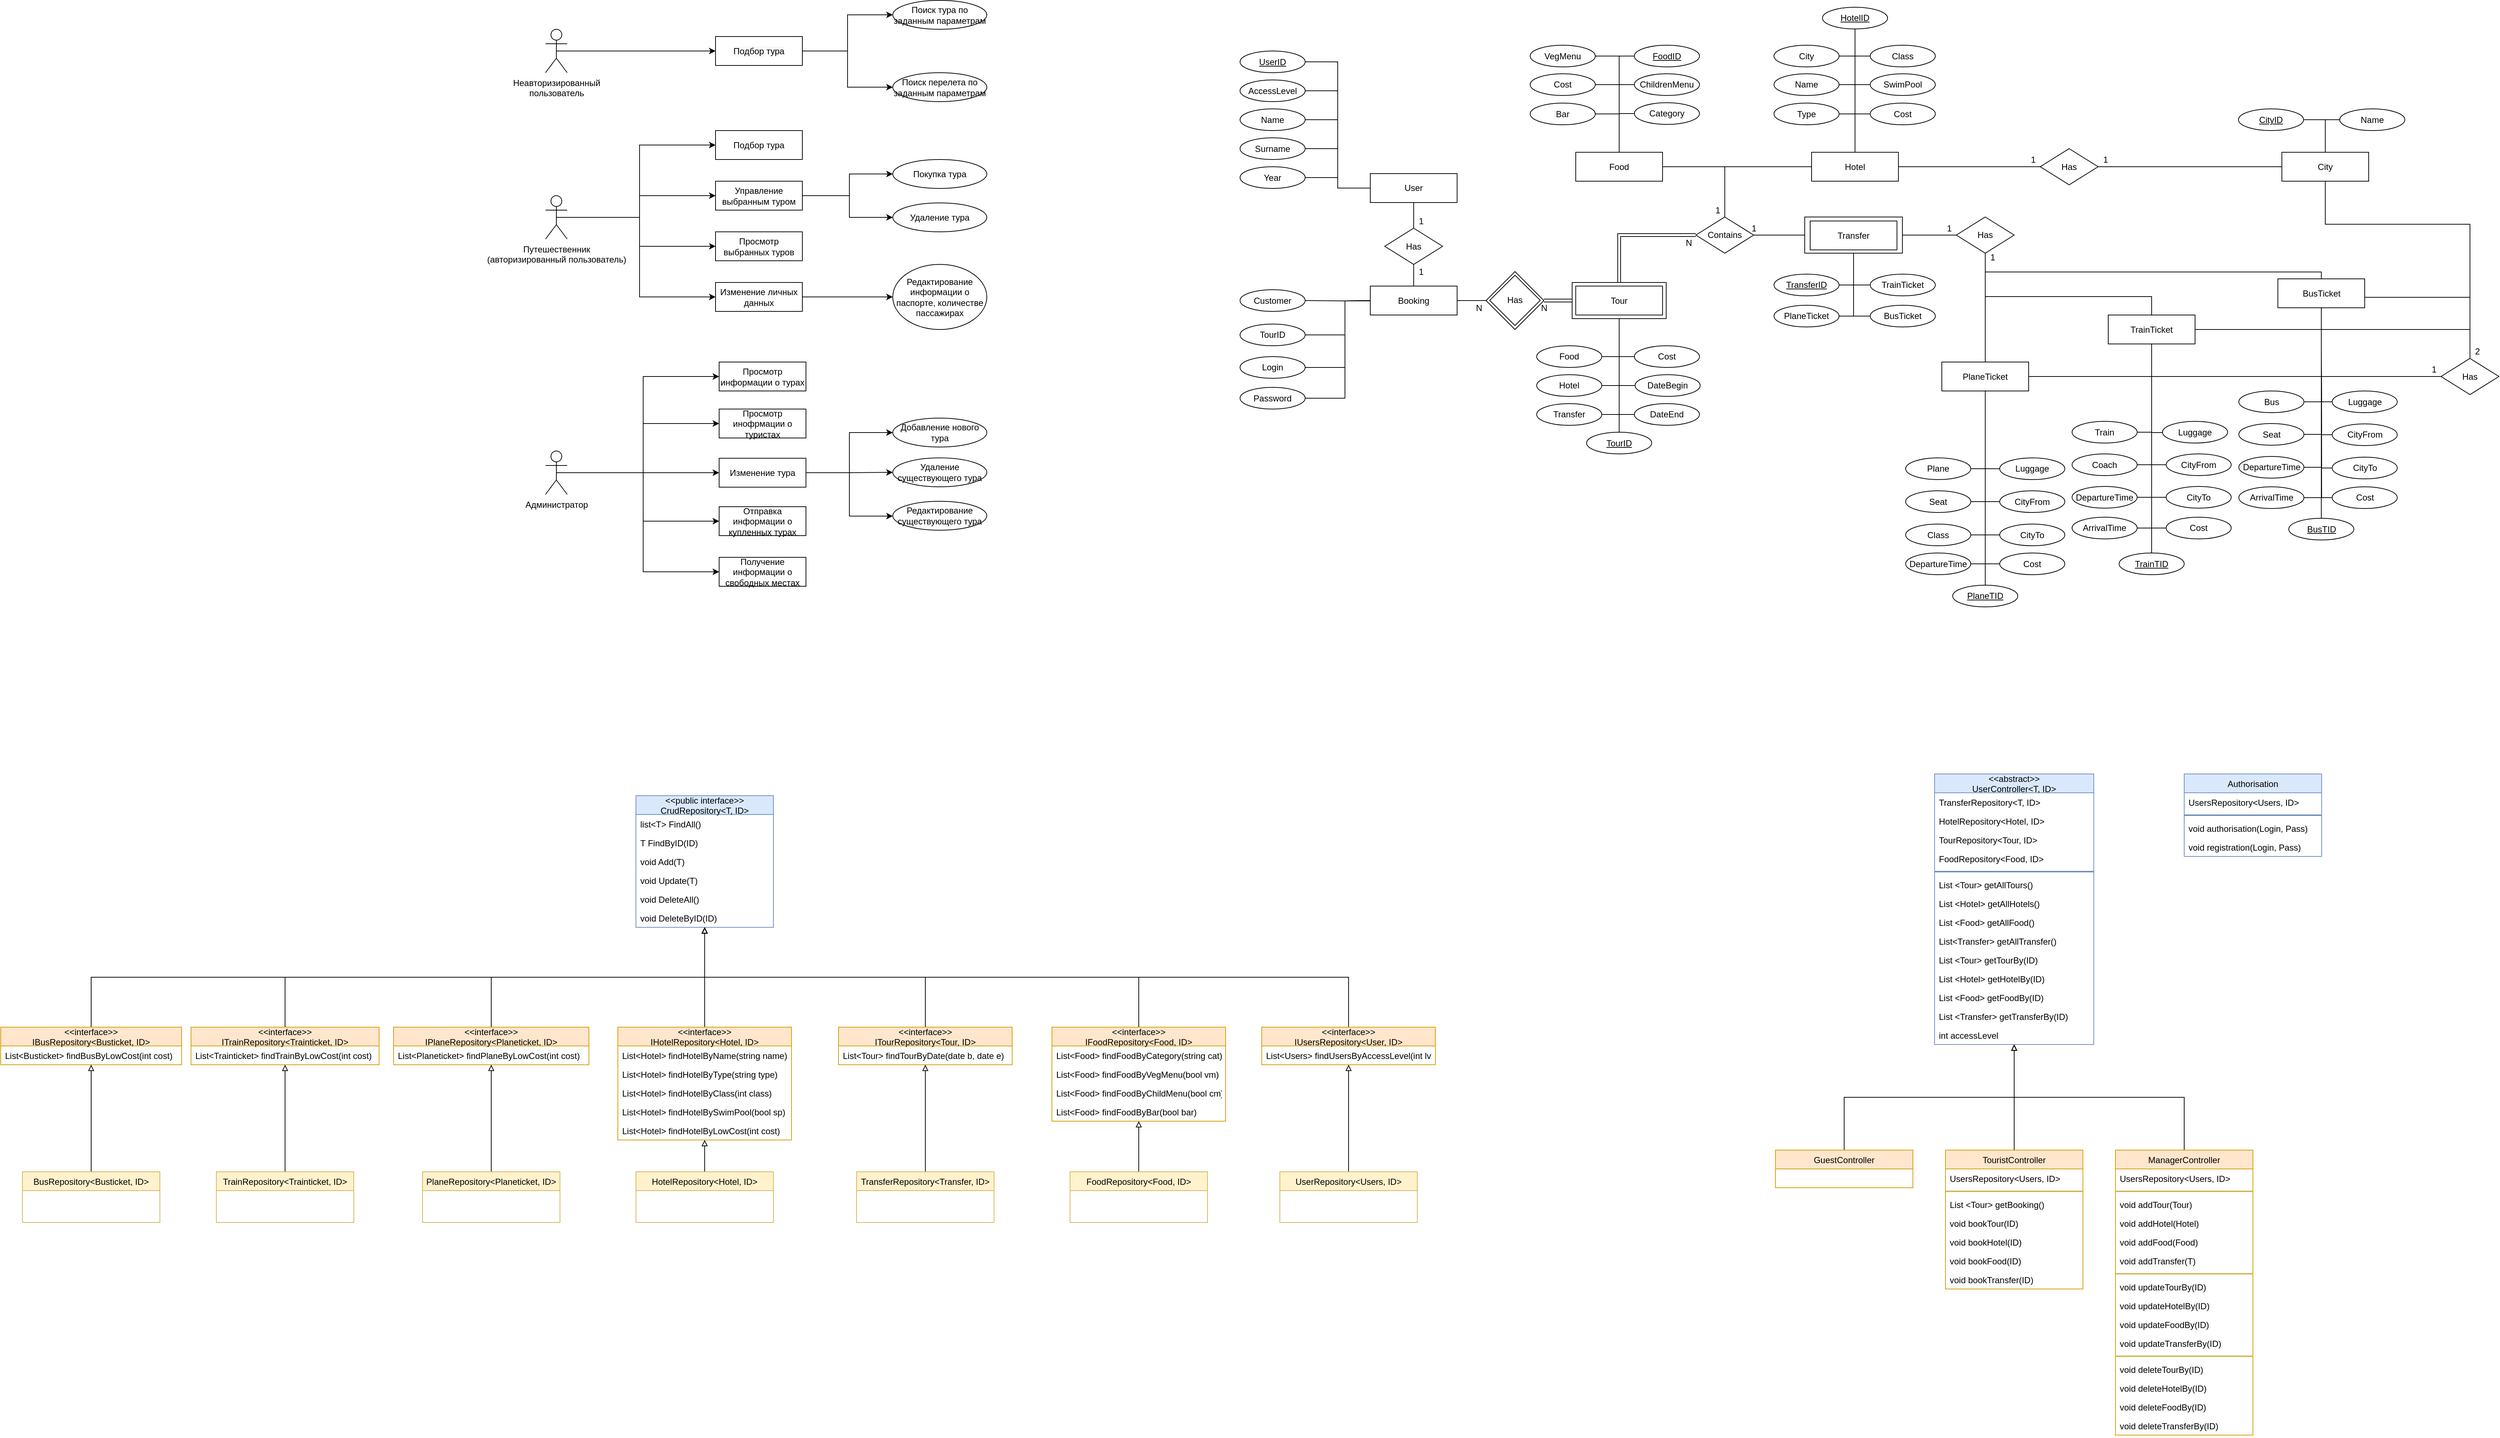 <mxfile version="13.9.9" type="device"><diagram id="QSrjg1rh-Tg580izhC8C" name="Страница 1"><mxGraphModel dx="1865" dy="607" grid="1" gridSize="10" guides="1" tooltips="1" connect="1" arrows="1" fold="1" page="1" pageScale="1" pageWidth="827" pageHeight="1169" math="0" shadow="0"><root><mxCell id="0"/><mxCell id="1" parent="0"/><mxCell id="UDbnVTrCs9uGYIIIZ4tW-185" value="" style="rounded=0;whiteSpace=wrap;html=1;shadow=0;strokeColor=#000000;" parent="1" vertex="1"><mxGeometry x="1830.5" y="380" width="135" height="50" as="geometry"/></mxCell><mxCell id="UDbnVTrCs9uGYIIIZ4tW-179" style="edgeStyle=orthogonalEdgeStyle;shape=link;rounded=0;orthogonalLoop=1;jettySize=auto;html=1;entryX=0;entryY=0.5;entryDx=0;entryDy=0;endArrow=none;endFill=0;exitX=0.5;exitY=0;exitDx=0;exitDy=0;" parent="1" source="UDbnVTrCs9uGYIIIZ4tW-176" target="UDbnVTrCs9uGYIIIZ4tW-34" edge="1"><mxGeometry relative="1" as="geometry"/></mxCell><mxCell id="UDbnVTrCs9uGYIIIZ4tW-176" value="" style="rounded=0;whiteSpace=wrap;html=1;shadow=0;strokeColor=#000000;" parent="1" vertex="1"><mxGeometry x="1509" y="470.5" width="130" height="50" as="geometry"/></mxCell><mxCell id="cOgq67iRFev4MuFgTsW--4" style="edgeStyle=orthogonalEdgeStyle;rounded=0;orthogonalLoop=1;jettySize=auto;html=1;exitX=0.5;exitY=0.5;exitDx=0;exitDy=0;exitPerimeter=0;entryX=0;entryY=0.5;entryDx=0;entryDy=0;" parent="1" source="ZZzQgTtDfeKCl_sNgDaW-1" target="cOgq67iRFev4MuFgTsW--1" edge="1"><mxGeometry relative="1" as="geometry"/></mxCell><mxCell id="ZZzQgTtDfeKCl_sNgDaW-1" value="Неавторизированный&lt;br&gt;пользователь" style="shape=umlActor;verticalLabelPosition=bottom;verticalAlign=top;html=1;outlineConnect=0;" parent="1" vertex="1"><mxGeometry x="90" y="120.5" width="30" height="60" as="geometry"/></mxCell><mxCell id="cOgq67iRFev4MuFgTsW--7" style="edgeStyle=orthogonalEdgeStyle;rounded=0;orthogonalLoop=1;jettySize=auto;html=1;exitX=0.5;exitY=0.5;exitDx=0;exitDy=0;exitPerimeter=0;" parent="1" source="ZZzQgTtDfeKCl_sNgDaW-4" target="cOgq67iRFev4MuFgTsW--5" edge="1"><mxGeometry relative="1" as="geometry"><Array as="points"><mxPoint x="220" y="380.5"/><mxPoint x="220" y="350.5"/></Array></mxGeometry></mxCell><mxCell id="cOgq67iRFev4MuFgTsW--9" style="edgeStyle=orthogonalEdgeStyle;rounded=0;orthogonalLoop=1;jettySize=auto;html=1;exitX=0.5;exitY=0.5;exitDx=0;exitDy=0;exitPerimeter=0;" parent="1" source="ZZzQgTtDfeKCl_sNgDaW-4" target="cOgq67iRFev4MuFgTsW--8" edge="1"><mxGeometry relative="1" as="geometry"><Array as="points"><mxPoint x="220" y="380.5"/><mxPoint x="220" y="420.5"/></Array></mxGeometry></mxCell><mxCell id="uAaIrxXPEW57ca6-t8vK-15" style="edgeStyle=orthogonalEdgeStyle;rounded=0;orthogonalLoop=1;jettySize=auto;html=1;exitX=0.5;exitY=0.5;exitDx=0;exitDy=0;exitPerimeter=0;entryX=0;entryY=0.5;entryDx=0;entryDy=0;" parent="1" source="ZZzQgTtDfeKCl_sNgDaW-4" target="uAaIrxXPEW57ca6-t8vK-14" edge="1"><mxGeometry relative="1" as="geometry"><Array as="points"><mxPoint x="220" y="380.5"/><mxPoint x="220" y="280.5"/></Array></mxGeometry></mxCell><mxCell id="uAaIrxXPEW57ca6-t8vK-17" style="edgeStyle=orthogonalEdgeStyle;rounded=0;orthogonalLoop=1;jettySize=auto;html=1;exitX=0.5;exitY=0.5;exitDx=0;exitDy=0;exitPerimeter=0;entryX=0;entryY=0.5;entryDx=0;entryDy=0;" parent="1" source="ZZzQgTtDfeKCl_sNgDaW-4" target="uAaIrxXPEW57ca6-t8vK-16" edge="1"><mxGeometry relative="1" as="geometry"><Array as="points"><mxPoint x="220" y="380.5"/><mxPoint x="220" y="490.5"/></Array></mxGeometry></mxCell><mxCell id="ZZzQgTtDfeKCl_sNgDaW-4" value="Путешественник&lt;br&gt;(авторизированный пользователь)" style="shape=umlActor;verticalLabelPosition=bottom;verticalAlign=top;html=1;outlineConnect=0;" parent="1" vertex="1"><mxGeometry x="90" y="350.5" width="30" height="60" as="geometry"/></mxCell><mxCell id="uAaIrxXPEW57ca6-t8vK-8" style="edgeStyle=orthogonalEdgeStyle;rounded=0;orthogonalLoop=1;jettySize=auto;html=1;exitX=0.5;exitY=0.5;exitDx=0;exitDy=0;exitPerimeter=0;entryX=0;entryY=0.5;entryDx=0;entryDy=0;" parent="1" source="tjXCvEV3faEtumT4jmvi-1" target="uAaIrxXPEW57ca6-t8vK-1" edge="1"><mxGeometry relative="1" as="geometry"/></mxCell><mxCell id="uAaIrxXPEW57ca6-t8vK-9" style="edgeStyle=orthogonalEdgeStyle;rounded=0;orthogonalLoop=1;jettySize=auto;html=1;exitX=0.5;exitY=0.5;exitDx=0;exitDy=0;exitPerimeter=0;entryX=0;entryY=0.5;entryDx=0;entryDy=0;" parent="1" source="tjXCvEV3faEtumT4jmvi-1" target="uAaIrxXPEW57ca6-t8vK-6" edge="1"><mxGeometry relative="1" as="geometry"/></mxCell><mxCell id="uAaIrxXPEW57ca6-t8vK-10" style="edgeStyle=orthogonalEdgeStyle;rounded=0;orthogonalLoop=1;jettySize=auto;html=1;exitX=0.5;exitY=0.5;exitDx=0;exitDy=0;exitPerimeter=0;entryX=0;entryY=0.5;entryDx=0;entryDy=0;" parent="1" source="tjXCvEV3faEtumT4jmvi-1" target="uAaIrxXPEW57ca6-t8vK-3" edge="1"><mxGeometry relative="1" as="geometry"/></mxCell><mxCell id="uAaIrxXPEW57ca6-t8vK-22" style="edgeStyle=orthogonalEdgeStyle;rounded=0;orthogonalLoop=1;jettySize=auto;html=1;exitX=0.5;exitY=0.5;exitDx=0;exitDy=0;exitPerimeter=0;entryX=0;entryY=0.5;entryDx=0;entryDy=0;" parent="1" source="tjXCvEV3faEtumT4jmvi-1" target="uAaIrxXPEW57ca6-t8vK-20" edge="1"><mxGeometry relative="1" as="geometry"/></mxCell><mxCell id="uAaIrxXPEW57ca6-t8vK-23" style="edgeStyle=orthogonalEdgeStyle;rounded=0;orthogonalLoop=1;jettySize=auto;html=1;exitX=0.5;exitY=0.5;exitDx=0;exitDy=0;exitPerimeter=0;entryX=0;entryY=0.5;entryDx=0;entryDy=0;" parent="1" source="tjXCvEV3faEtumT4jmvi-1" target="uAaIrxXPEW57ca6-t8vK-21" edge="1"><mxGeometry relative="1" as="geometry"/></mxCell><mxCell id="tjXCvEV3faEtumT4jmvi-1" value="Администратор" style="shape=umlActor;verticalLabelPosition=bottom;verticalAlign=top;html=1;outlineConnect=0;" parent="1" vertex="1"><mxGeometry x="90" y="703.5" width="30" height="60" as="geometry"/></mxCell><mxCell id="tjXCvEV3faEtumT4jmvi-8" value="Поиск тура по заданным параметрам" style="ellipse;whiteSpace=wrap;html=1;" parent="1" vertex="1"><mxGeometry x="570" y="80.5" width="130" height="40" as="geometry"/></mxCell><mxCell id="tjXCvEV3faEtumT4jmvi-9" value="Поиск перелета по заданным параметрам" style="ellipse;whiteSpace=wrap;html=1;" parent="1" vertex="1"><mxGeometry x="570" y="180.5" width="130" height="40" as="geometry"/></mxCell><mxCell id="tjXCvEV3faEtumT4jmvi-11" value="Добавление нового тура" style="ellipse;whiteSpace=wrap;html=1;" parent="1" vertex="1"><mxGeometry x="570" y="658" width="130" height="40" as="geometry"/></mxCell><mxCell id="tjXCvEV3faEtumT4jmvi-12" value="Удаление тура" style="ellipse;whiteSpace=wrap;html=1;" parent="1" vertex="1"><mxGeometry x="570" y="360.5" width="130" height="40" as="geometry"/></mxCell><mxCell id="tjXCvEV3faEtumT4jmvi-13" value="Покупка тура" style="ellipse;whiteSpace=wrap;html=1;" parent="1" vertex="1"><mxGeometry x="570" y="300.5" width="130" height="40" as="geometry"/></mxCell><mxCell id="cOgq67iRFev4MuFgTsW--2" style="edgeStyle=orthogonalEdgeStyle;rounded=0;orthogonalLoop=1;jettySize=auto;html=1;exitX=1;exitY=0.5;exitDx=0;exitDy=0;entryX=0;entryY=0.5;entryDx=0;entryDy=0;" parent="1" source="cOgq67iRFev4MuFgTsW--1" target="tjXCvEV3faEtumT4jmvi-8" edge="1"><mxGeometry relative="1" as="geometry"/></mxCell><mxCell id="cOgq67iRFev4MuFgTsW--3" style="edgeStyle=orthogonalEdgeStyle;rounded=0;orthogonalLoop=1;jettySize=auto;html=1;exitX=1;exitY=0.5;exitDx=0;exitDy=0;entryX=0;entryY=0.5;entryDx=0;entryDy=0;" parent="1" source="cOgq67iRFev4MuFgTsW--1" target="tjXCvEV3faEtumT4jmvi-9" edge="1"><mxGeometry relative="1" as="geometry"/></mxCell><mxCell id="cOgq67iRFev4MuFgTsW--1" value="&#10;&#10;&lt;span style=&quot;color: rgb(0, 0, 0); font-family: helvetica; font-size: 12px; font-style: normal; font-weight: 400; letter-spacing: normal; text-align: center; text-indent: 0px; text-transform: none; word-spacing: 0px; background-color: rgb(248, 249, 250); display: inline; float: none;&quot;&gt;Подбор тура&lt;/span&gt;&#10;&#10;" style="rounded=0;whiteSpace=wrap;html=1;" parent="1" vertex="1"><mxGeometry x="325" y="130.5" width="120" height="40" as="geometry"/></mxCell><mxCell id="cOgq67iRFev4MuFgTsW--11" style="edgeStyle=orthogonalEdgeStyle;rounded=0;orthogonalLoop=1;jettySize=auto;html=1;exitX=1;exitY=0.5;exitDx=0;exitDy=0;entryX=0;entryY=0.5;entryDx=0;entryDy=0;" parent="1" source="cOgq67iRFev4MuFgTsW--5" target="tjXCvEV3faEtumT4jmvi-13" edge="1"><mxGeometry relative="1" as="geometry"><Array as="points"><mxPoint x="510" y="351"/><mxPoint x="510" y="321"/></Array></mxGeometry></mxCell><mxCell id="cOgq67iRFev4MuFgTsW--13" style="edgeStyle=orthogonalEdgeStyle;rounded=0;orthogonalLoop=1;jettySize=auto;html=1;exitX=1;exitY=0.5;exitDx=0;exitDy=0;entryX=0;entryY=0.5;entryDx=0;entryDy=0;" parent="1" source="cOgq67iRFev4MuFgTsW--5" target="tjXCvEV3faEtumT4jmvi-12" edge="1"><mxGeometry relative="1" as="geometry"><Array as="points"><mxPoint x="510" y="351"/><mxPoint x="510" y="381"/></Array></mxGeometry></mxCell><mxCell id="cOgq67iRFev4MuFgTsW--5" value="Управление выбранным туром" style="rounded=0;whiteSpace=wrap;html=1;" parent="1" vertex="1"><mxGeometry x="325" y="330.5" width="120" height="40" as="geometry"/></mxCell><mxCell id="cOgq67iRFev4MuFgTsW--8" value="Просмотр выбранных туров" style="rounded=0;whiteSpace=wrap;html=1;" parent="1" vertex="1"><mxGeometry x="325" y="400.5" width="120" height="40" as="geometry"/></mxCell><mxCell id="uAaIrxXPEW57ca6-t8vK-1" value="Просмотр информации о турах" style="rounded=0;whiteSpace=wrap;html=1;" parent="1" vertex="1"><mxGeometry x="330" y="580.5" width="120" height="40" as="geometry"/></mxCell><mxCell id="uAaIrxXPEW57ca6-t8vK-11" style="edgeStyle=orthogonalEdgeStyle;rounded=0;orthogonalLoop=1;jettySize=auto;html=1;exitX=1;exitY=0.5;exitDx=0;exitDy=0;entryX=0;entryY=0.5;entryDx=0;entryDy=0;" parent="1" source="uAaIrxXPEW57ca6-t8vK-3" target="tjXCvEV3faEtumT4jmvi-11" edge="1"><mxGeometry relative="1" as="geometry"/></mxCell><mxCell id="uAaIrxXPEW57ca6-t8vK-12" style="edgeStyle=orthogonalEdgeStyle;rounded=0;orthogonalLoop=1;jettySize=auto;html=1;exitX=1;exitY=0.5;exitDx=0;exitDy=0;entryX=0;entryY=0.5;entryDx=0;entryDy=0;" parent="1" source="uAaIrxXPEW57ca6-t8vK-3" target="uAaIrxXPEW57ca6-t8vK-4" edge="1"><mxGeometry relative="1" as="geometry"/></mxCell><mxCell id="uAaIrxXPEW57ca6-t8vK-13" style="edgeStyle=orthogonalEdgeStyle;rounded=0;orthogonalLoop=1;jettySize=auto;html=1;exitX=1;exitY=0.5;exitDx=0;exitDy=0;" parent="1" source="uAaIrxXPEW57ca6-t8vK-3" target="uAaIrxXPEW57ca6-t8vK-5" edge="1"><mxGeometry relative="1" as="geometry"><Array as="points"><mxPoint x="510" y="733.5"/><mxPoint x="510" y="793.5"/></Array></mxGeometry></mxCell><mxCell id="uAaIrxXPEW57ca6-t8vK-3" value="Изменение тура" style="rounded=0;whiteSpace=wrap;html=1;" parent="1" vertex="1"><mxGeometry x="330" y="713.5" width="120" height="40" as="geometry"/></mxCell><mxCell id="uAaIrxXPEW57ca6-t8vK-4" value="Удаление существующего тура" style="ellipse;whiteSpace=wrap;html=1;" parent="1" vertex="1"><mxGeometry x="570" y="713" width="130" height="40" as="geometry"/></mxCell><mxCell id="uAaIrxXPEW57ca6-t8vK-5" value="Редактирование существующего тура" style="ellipse;whiteSpace=wrap;html=1;" parent="1" vertex="1"><mxGeometry x="570" y="773" width="130" height="40" as="geometry"/></mxCell><mxCell id="uAaIrxXPEW57ca6-t8vK-6" value="Просмотр инофрмации о туристах" style="rounded=0;whiteSpace=wrap;html=1;" parent="1" vertex="1"><mxGeometry x="330" y="645.5" width="120" height="40" as="geometry"/></mxCell><mxCell id="uAaIrxXPEW57ca6-t8vK-14" value="Подбор тура" style="rounded=0;whiteSpace=wrap;html=1;" parent="1" vertex="1"><mxGeometry x="325" y="260.5" width="120" height="40" as="geometry"/></mxCell><mxCell id="uAaIrxXPEW57ca6-t8vK-19" style="edgeStyle=orthogonalEdgeStyle;rounded=0;orthogonalLoop=1;jettySize=auto;html=1;exitX=1;exitY=0.5;exitDx=0;exitDy=0;" parent="1" source="uAaIrxXPEW57ca6-t8vK-16" target="uAaIrxXPEW57ca6-t8vK-18" edge="1"><mxGeometry relative="1" as="geometry"/></mxCell><mxCell id="uAaIrxXPEW57ca6-t8vK-16" value="Изменение личных данных" style="rounded=0;whiteSpace=wrap;html=1;" parent="1" vertex="1"><mxGeometry x="325" y="470.5" width="120" height="40" as="geometry"/></mxCell><mxCell id="uAaIrxXPEW57ca6-t8vK-18" value="Редактирование информации о паспорте, количестве пассажирах" style="ellipse;whiteSpace=wrap;html=1;" parent="1" vertex="1"><mxGeometry x="570" y="445.5" width="130" height="90" as="geometry"/></mxCell><mxCell id="uAaIrxXPEW57ca6-t8vK-20" value="Отправка информации о купленных турах" style="rounded=0;whiteSpace=wrap;html=1;" parent="1" vertex="1"><mxGeometry x="330" y="780.5" width="120" height="40" as="geometry"/></mxCell><mxCell id="uAaIrxXPEW57ca6-t8vK-21" value="Получение информации о свободных местах" style="rounded=0;whiteSpace=wrap;html=1;" parent="1" vertex="1"><mxGeometry x="330" y="850.5" width="120" height="40" as="geometry"/></mxCell><mxCell id="UDbnVTrCs9uGYIIIZ4tW-35" style="edgeStyle=orthogonalEdgeStyle;rounded=0;orthogonalLoop=1;jettySize=auto;html=1;exitX=0.5;exitY=1;exitDx=0;exitDy=0;entryX=0.5;entryY=0;entryDx=0;entryDy=0;endArrow=none;endFill=0;" parent="1" source="PO4GQm2pznhbDLEWvtXR-1" target="GUaxkuXO2j2bcshrNW9X-10" edge="1"><mxGeometry relative="1" as="geometry"/></mxCell><mxCell id="UDbnVTrCs9uGYIIIZ4tW-77" style="edgeStyle=orthogonalEdgeStyle;rounded=0;orthogonalLoop=1;jettySize=auto;html=1;exitX=0;exitY=0.5;exitDx=0;exitDy=0;entryX=1;entryY=0.5;entryDx=0;entryDy=0;endArrow=none;endFill=0;" parent="1" source="PO4GQm2pznhbDLEWvtXR-1" target="PO4GQm2pznhbDLEWvtXR-6" edge="1"><mxGeometry relative="1" as="geometry"/></mxCell><mxCell id="UDbnVTrCs9uGYIIIZ4tW-78" style="edgeStyle=orthogonalEdgeStyle;rounded=0;orthogonalLoop=1;jettySize=auto;html=1;exitX=0;exitY=0.5;exitDx=0;exitDy=0;entryX=1;entryY=0.5;entryDx=0;entryDy=0;endArrow=none;endFill=0;" parent="1" source="PO4GQm2pznhbDLEWvtXR-1" target="PO4GQm2pznhbDLEWvtXR-5" edge="1"><mxGeometry relative="1" as="geometry"/></mxCell><mxCell id="UDbnVTrCs9uGYIIIZ4tW-79" style="edgeStyle=orthogonalEdgeStyle;rounded=0;orthogonalLoop=1;jettySize=auto;html=1;exitX=0;exitY=0.5;exitDx=0;exitDy=0;entryX=1;entryY=0.5;entryDx=0;entryDy=0;endArrow=none;endFill=0;" parent="1" source="PO4GQm2pznhbDLEWvtXR-1" target="PO4GQm2pznhbDLEWvtXR-3" edge="1"><mxGeometry relative="1" as="geometry"/></mxCell><mxCell id="UDbnVTrCs9uGYIIIZ4tW-80" style="edgeStyle=orthogonalEdgeStyle;rounded=0;orthogonalLoop=1;jettySize=auto;html=1;exitX=0;exitY=0.5;exitDx=0;exitDy=0;entryX=1;entryY=0.5;entryDx=0;entryDy=0;endArrow=none;endFill=0;" parent="1" source="PO4GQm2pznhbDLEWvtXR-1" target="PO4GQm2pznhbDLEWvtXR-4" edge="1"><mxGeometry relative="1" as="geometry"/></mxCell><mxCell id="UDbnVTrCs9uGYIIIZ4tW-81" style="edgeStyle=orthogonalEdgeStyle;rounded=0;orthogonalLoop=1;jettySize=auto;html=1;exitX=0;exitY=0.5;exitDx=0;exitDy=0;entryX=1;entryY=0.5;entryDx=0;entryDy=0;endArrow=none;endFill=0;" parent="1" source="PO4GQm2pznhbDLEWvtXR-1" target="PO4GQm2pznhbDLEWvtXR-2" edge="1"><mxGeometry relative="1" as="geometry"/></mxCell><mxCell id="PO4GQm2pznhbDLEWvtXR-1" value="User" style="rounded=0;whiteSpace=wrap;html=1;" parent="1" vertex="1"><mxGeometry x="1230" y="320" width="120" height="40" as="geometry"/></mxCell><mxCell id="PO4GQm2pznhbDLEWvtXR-2" value="&lt;u&gt;UserID&lt;/u&gt;" style="ellipse;whiteSpace=wrap;html=1;" parent="1" vertex="1"><mxGeometry x="1050" y="150.5" width="90" height="30" as="geometry"/></mxCell><mxCell id="PO4GQm2pznhbDLEWvtXR-3" value="Name" style="ellipse;whiteSpace=wrap;html=1;" parent="1" vertex="1"><mxGeometry x="1050" y="230.5" width="90" height="30" as="geometry"/></mxCell><mxCell id="PO4GQm2pznhbDLEWvtXR-4" value="AccessLevel" style="ellipse;whiteSpace=wrap;html=1;" parent="1" vertex="1"><mxGeometry x="1050" y="190.5" width="90" height="30" as="geometry"/></mxCell><mxCell id="PO4GQm2pznhbDLEWvtXR-5" value="Surname" style="ellipse;whiteSpace=wrap;html=1;" parent="1" vertex="1"><mxGeometry x="1050" y="270.5" width="90" height="30" as="geometry"/></mxCell><mxCell id="PO4GQm2pznhbDLEWvtXR-6" value="Year" style="ellipse;whiteSpace=wrap;html=1;" parent="1" vertex="1"><mxGeometry x="1050" y="310.5" width="90" height="30" as="geometry"/></mxCell><mxCell id="UDbnVTrCs9uGYIIIZ4tW-158" style="edgeStyle=orthogonalEdgeStyle;rounded=0;orthogonalLoop=1;jettySize=auto;html=1;exitX=0.5;exitY=1;exitDx=0;exitDy=0;entryX=0.5;entryY=0;entryDx=0;entryDy=0;endArrow=none;endFill=0;" parent="1" source="GUaxkuXO2j2bcshrNW9X-10" target="GUaxkuXO2j2bcshrNW9X-11" edge="1"><mxGeometry relative="1" as="geometry"/></mxCell><mxCell id="GUaxkuXO2j2bcshrNW9X-10" value="Has" style="rhombus;whiteSpace=wrap;html=1;" parent="1" vertex="1"><mxGeometry x="1250" y="395.5" width="80" height="50" as="geometry"/></mxCell><mxCell id="UDbnVTrCs9uGYIIIZ4tW-38" style="edgeStyle=orthogonalEdgeStyle;rounded=0;orthogonalLoop=1;jettySize=auto;html=1;exitX=1;exitY=0.5;exitDx=0;exitDy=0;entryX=0;entryY=0.5;entryDx=0;entryDy=0;endArrow=none;endFill=0;" parent="1" source="GUaxkuXO2j2bcshrNW9X-11" edge="1"><mxGeometry relative="1" as="geometry"><mxPoint x="1390" y="495.5" as="targetPoint"/></mxGeometry></mxCell><mxCell id="UDbnVTrCs9uGYIIIZ4tW-82" style="edgeStyle=orthogonalEdgeStyle;rounded=0;orthogonalLoop=1;jettySize=auto;html=1;exitX=0;exitY=0.5;exitDx=0;exitDy=0;entryX=1;entryY=0.5;entryDx=0;entryDy=0;endArrow=none;endFill=0;" parent="1" target="GUaxkuXO2j2bcshrNW9X-12" edge="1"><mxGeometry relative="1" as="geometry"><mxPoint x="1250" y="495.5" as="sourcePoint"/></mxGeometry></mxCell><mxCell id="UDbnVTrCs9uGYIIIZ4tW-83" style="edgeStyle=orthogonalEdgeStyle;rounded=0;orthogonalLoop=1;jettySize=auto;html=1;exitX=0;exitY=0.5;exitDx=0;exitDy=0;entryX=1;entryY=0.5;entryDx=0;entryDy=0;endArrow=none;endFill=0;" parent="1" target="GUaxkuXO2j2bcshrNW9X-13" edge="1"><mxGeometry relative="1" as="geometry"><mxPoint x="1250" y="495.5" as="sourcePoint"/></mxGeometry></mxCell><mxCell id="UDbnVTrCs9uGYIIIZ4tW-84" style="edgeStyle=orthogonalEdgeStyle;rounded=0;orthogonalLoop=1;jettySize=auto;html=1;exitX=0;exitY=0.5;exitDx=0;exitDy=0;entryX=1;entryY=0.5;entryDx=0;entryDy=0;endArrow=none;endFill=0;" parent="1" target="GUaxkuXO2j2bcshrNW9X-14" edge="1"><mxGeometry relative="1" as="geometry"><mxPoint x="1250" y="495.5" as="sourcePoint"/></mxGeometry></mxCell><mxCell id="UDbnVTrCs9uGYIIIZ4tW-85" style="edgeStyle=orthogonalEdgeStyle;rounded=0;orthogonalLoop=1;jettySize=auto;html=1;exitX=0;exitY=0.5;exitDx=0;exitDy=0;entryX=1;entryY=0.5;entryDx=0;entryDy=0;endArrow=none;endFill=0;" parent="1" target="GUaxkuXO2j2bcshrNW9X-15" edge="1"><mxGeometry relative="1" as="geometry"><mxPoint x="1250" y="495.5" as="sourcePoint"/></mxGeometry></mxCell><mxCell id="GUaxkuXO2j2bcshrNW9X-11" value="Booking" style="rounded=0;whiteSpace=wrap;html=1;" parent="1" vertex="1"><mxGeometry x="1230" y="475.5" width="120" height="40" as="geometry"/></mxCell><mxCell id="GUaxkuXO2j2bcshrNW9X-12" value="Customer" style="ellipse;whiteSpace=wrap;html=1;" parent="1" vertex="1"><mxGeometry x="1050" y="480.5" width="90" height="30" as="geometry"/></mxCell><mxCell id="GUaxkuXO2j2bcshrNW9X-13" value="TourID" style="ellipse;whiteSpace=wrap;html=1;" parent="1" vertex="1"><mxGeometry x="1050" y="528" width="90" height="30" as="geometry"/></mxCell><mxCell id="GUaxkuXO2j2bcshrNW9X-14" value="Login" style="ellipse;whiteSpace=wrap;html=1;" parent="1" vertex="1"><mxGeometry x="1050" y="573" width="90" height="30" as="geometry"/></mxCell><mxCell id="GUaxkuXO2j2bcshrNW9X-15" value="Password" style="ellipse;whiteSpace=wrap;html=1;" parent="1" vertex="1"><mxGeometry x="1050" y="615.5" width="90" height="30" as="geometry"/></mxCell><mxCell id="UDbnVTrCs9uGYIIIZ4tW-87" style="edgeStyle=orthogonalEdgeStyle;rounded=0;orthogonalLoop=1;jettySize=auto;html=1;exitX=0.5;exitY=1;exitDx=0;exitDy=0;entryX=1;entryY=0.5;entryDx=0;entryDy=0;endArrow=none;endFill=0;" parent="1" source="UDbnVTrCs9uGYIIIZ4tW-176" target="GUaxkuXO2j2bcshrNW9X-25" edge="1"><mxGeometry relative="1" as="geometry"/></mxCell><mxCell id="UDbnVTrCs9uGYIIIZ4tW-88" style="edgeStyle=orthogonalEdgeStyle;rounded=0;orthogonalLoop=1;jettySize=auto;html=1;exitX=0.5;exitY=1;exitDx=0;exitDy=0;entryX=1;entryY=0.5;entryDx=0;entryDy=0;endArrow=none;endFill=0;" parent="1" source="UDbnVTrCs9uGYIIIZ4tW-176" target="GUaxkuXO2j2bcshrNW9X-24" edge="1"><mxGeometry relative="1" as="geometry"/></mxCell><mxCell id="UDbnVTrCs9uGYIIIZ4tW-89" style="edgeStyle=orthogonalEdgeStyle;rounded=0;orthogonalLoop=1;jettySize=auto;html=1;exitX=0.5;exitY=1;exitDx=0;exitDy=0;entryX=1;entryY=0.5;entryDx=0;entryDy=0;endArrow=none;endFill=0;" parent="1" source="UDbnVTrCs9uGYIIIZ4tW-176" target="GUaxkuXO2j2bcshrNW9X-26" edge="1"><mxGeometry relative="1" as="geometry"/></mxCell><mxCell id="UDbnVTrCs9uGYIIIZ4tW-90" style="edgeStyle=orthogonalEdgeStyle;rounded=0;orthogonalLoop=1;jettySize=auto;html=1;exitX=0.5;exitY=1;exitDx=0;exitDy=0;entryX=0;entryY=0.5;entryDx=0;entryDy=0;endArrow=none;endFill=0;" parent="1" source="UDbnVTrCs9uGYIIIZ4tW-176" target="GUaxkuXO2j2bcshrNW9X-28" edge="1"><mxGeometry relative="1" as="geometry"/></mxCell><mxCell id="UDbnVTrCs9uGYIIIZ4tW-91" style="edgeStyle=orthogonalEdgeStyle;rounded=0;orthogonalLoop=1;jettySize=auto;html=1;exitX=0.5;exitY=1;exitDx=0;exitDy=0;entryX=0;entryY=0.5;entryDx=0;entryDy=0;endArrow=none;endFill=0;" parent="1" source="UDbnVTrCs9uGYIIIZ4tW-176" target="GUaxkuXO2j2bcshrNW9X-27" edge="1"><mxGeometry relative="1" as="geometry"/></mxCell><mxCell id="UDbnVTrCs9uGYIIIZ4tW-92" style="edgeStyle=orthogonalEdgeStyle;rounded=0;orthogonalLoop=1;jettySize=auto;html=1;exitX=0.5;exitY=1;exitDx=0;exitDy=0;entryX=0;entryY=0.5;entryDx=0;entryDy=0;endArrow=none;endFill=0;" parent="1" source="UDbnVTrCs9uGYIIIZ4tW-176" target="GUaxkuXO2j2bcshrNW9X-29" edge="1"><mxGeometry relative="1" as="geometry"/></mxCell><mxCell id="UDbnVTrCs9uGYIIIZ4tW-159" style="edgeStyle=orthogonalEdgeStyle;rounded=0;orthogonalLoop=1;jettySize=auto;html=1;exitX=0.5;exitY=1;exitDx=0;exitDy=0;entryX=0.5;entryY=0;entryDx=0;entryDy=0;endArrow=none;endFill=0;" parent="1" source="UDbnVTrCs9uGYIIIZ4tW-176" target="GUaxkuXO2j2bcshrNW9X-23" edge="1"><mxGeometry relative="1" as="geometry"/></mxCell><mxCell id="GUaxkuXO2j2bcshrNW9X-22" value="Tour" style="rounded=0;whiteSpace=wrap;html=1;" parent="1" vertex="1"><mxGeometry x="1514" y="475.5" width="120" height="40" as="geometry"/></mxCell><mxCell id="GUaxkuXO2j2bcshrNW9X-23" value="&lt;u&gt;TourID&lt;/u&gt;" style="ellipse;whiteSpace=wrap;html=1;" parent="1" vertex="1"><mxGeometry x="1529" y="677.5" width="90" height="30" as="geometry"/></mxCell><mxCell id="GUaxkuXO2j2bcshrNW9X-24" value="Hotel" style="ellipse;whiteSpace=wrap;html=1;" parent="1" vertex="1"><mxGeometry x="1460" y="598" width="90" height="30" as="geometry"/></mxCell><mxCell id="GUaxkuXO2j2bcshrNW9X-25" value="Food" style="ellipse;whiteSpace=wrap;html=1;" parent="1" vertex="1"><mxGeometry x="1460" y="558" width="90" height="30" as="geometry"/></mxCell><mxCell id="GUaxkuXO2j2bcshrNW9X-26" value="Transfer" style="ellipse;whiteSpace=wrap;html=1;" parent="1" vertex="1"><mxGeometry x="1460" y="638" width="90" height="30" as="geometry"/></mxCell><mxCell id="GUaxkuXO2j2bcshrNW9X-27" value="DateBegin" style="ellipse;whiteSpace=wrap;html=1;" parent="1" vertex="1"><mxGeometry x="1596" y="598" width="90" height="30" as="geometry"/></mxCell><mxCell id="GUaxkuXO2j2bcshrNW9X-28" value="DateEnd" style="ellipse;whiteSpace=wrap;html=1;" parent="1" vertex="1"><mxGeometry x="1595" y="638" width="90" height="30" as="geometry"/></mxCell><mxCell id="GUaxkuXO2j2bcshrNW9X-29" value="Cost" style="ellipse;whiteSpace=wrap;html=1;" parent="1" vertex="1"><mxGeometry x="1595" y="558" width="90" height="30" as="geometry"/></mxCell><mxCell id="UDbnVTrCs9uGYIIIZ4tW-93" style="edgeStyle=orthogonalEdgeStyle;rounded=0;orthogonalLoop=1;jettySize=auto;html=1;exitX=0.5;exitY=0;exitDx=0;exitDy=0;entryX=0;entryY=0.5;entryDx=0;entryDy=0;endArrow=none;endFill=0;" parent="1" source="GUaxkuXO2j2bcshrNW9X-45" target="GUaxkuXO2j2bcshrNW9X-46" edge="1"><mxGeometry relative="1" as="geometry"/></mxCell><mxCell id="UDbnVTrCs9uGYIIIZ4tW-94" style="edgeStyle=orthogonalEdgeStyle;rounded=0;orthogonalLoop=1;jettySize=auto;html=1;exitX=0.5;exitY=0;exitDx=0;exitDy=0;entryX=1;entryY=0.5;entryDx=0;entryDy=0;endArrow=none;endFill=0;" parent="1" source="GUaxkuXO2j2bcshrNW9X-45" target="GUaxkuXO2j2bcshrNW9X-47" edge="1"><mxGeometry relative="1" as="geometry"/></mxCell><mxCell id="UDbnVTrCs9uGYIIIZ4tW-95" style="edgeStyle=orthogonalEdgeStyle;rounded=0;orthogonalLoop=1;jettySize=auto;html=1;exitX=0.5;exitY=0;exitDx=0;exitDy=0;entryX=0;entryY=0.5;entryDx=0;entryDy=0;endArrow=none;endFill=0;" parent="1" source="GUaxkuXO2j2bcshrNW9X-45" target="GUaxkuXO2j2bcshrNW9X-49" edge="1"><mxGeometry relative="1" as="geometry"/></mxCell><mxCell id="UDbnVTrCs9uGYIIIZ4tW-96" style="edgeStyle=orthogonalEdgeStyle;rounded=0;orthogonalLoop=1;jettySize=auto;html=1;exitX=0.5;exitY=0;exitDx=0;exitDy=0;entryX=1;entryY=0.5;entryDx=0;entryDy=0;endArrow=none;endFill=0;" parent="1" source="GUaxkuXO2j2bcshrNW9X-45" target="GUaxkuXO2j2bcshrNW9X-50" edge="1"><mxGeometry relative="1" as="geometry"/></mxCell><mxCell id="UDbnVTrCs9uGYIIIZ4tW-97" style="edgeStyle=orthogonalEdgeStyle;rounded=0;orthogonalLoop=1;jettySize=auto;html=1;exitX=0.5;exitY=0;exitDx=0;exitDy=0;entryX=0;entryY=0.5;entryDx=0;entryDy=0;endArrow=none;endFill=0;" parent="1" source="GUaxkuXO2j2bcshrNW9X-45" target="GUaxkuXO2j2bcshrNW9X-48" edge="1"><mxGeometry relative="1" as="geometry"/></mxCell><mxCell id="UDbnVTrCs9uGYIIIZ4tW-98" style="edgeStyle=orthogonalEdgeStyle;rounded=0;orthogonalLoop=1;jettySize=auto;html=1;exitX=0.5;exitY=0;exitDx=0;exitDy=0;entryX=1;entryY=0.5;entryDx=0;entryDy=0;endArrow=none;endFill=0;" parent="1" source="GUaxkuXO2j2bcshrNW9X-45" target="GUaxkuXO2j2bcshrNW9X-52" edge="1"><mxGeometry relative="1" as="geometry"/></mxCell><mxCell id="GUaxkuXO2j2bcshrNW9X-45" value="Food" style="rounded=0;whiteSpace=wrap;html=1;" parent="1" vertex="1"><mxGeometry x="1514" y="290.5" width="120" height="40" as="geometry"/></mxCell><mxCell id="GUaxkuXO2j2bcshrNW9X-46" value="&lt;u&gt;FoodID&lt;/u&gt;" style="ellipse;whiteSpace=wrap;html=1;" parent="1" vertex="1"><mxGeometry x="1595" y="142.5" width="90" height="30" as="geometry"/></mxCell><mxCell id="GUaxkuXO2j2bcshrNW9X-47" value="VegMenu" style="ellipse;whiteSpace=wrap;html=1;" parent="1" vertex="1"><mxGeometry x="1451" y="142.5" width="90" height="30" as="geometry"/></mxCell><mxCell id="GUaxkuXO2j2bcshrNW9X-48" value="Category" style="ellipse;whiteSpace=wrap;html=1;" parent="1" vertex="1"><mxGeometry x="1595" y="222" width="90" height="30" as="geometry"/></mxCell><mxCell id="GUaxkuXO2j2bcshrNW9X-49" value="ChildrenMenu" style="ellipse;whiteSpace=wrap;html=1;" parent="1" vertex="1"><mxGeometry x="1595" y="182" width="90" height="30" as="geometry"/></mxCell><mxCell id="GUaxkuXO2j2bcshrNW9X-50" value="Cost" style="ellipse;whiteSpace=wrap;html=1;" parent="1" vertex="1"><mxGeometry x="1451" y="182" width="90" height="30" as="geometry"/></mxCell><mxCell id="GUaxkuXO2j2bcshrNW9X-52" value="Bar" style="ellipse;whiteSpace=wrap;html=1;" parent="1" vertex="1"><mxGeometry x="1451" y="222.5" width="90" height="30" as="geometry"/></mxCell><mxCell id="UDbnVTrCs9uGYIIIZ4tW-62" style="edgeStyle=orthogonalEdgeStyle;rounded=0;orthogonalLoop=1;jettySize=auto;html=1;exitX=1;exitY=0.5;exitDx=0;exitDy=0;entryX=0;entryY=0.5;entryDx=0;entryDy=0;endArrow=none;endFill=0;" parent="1" source="GUaxkuXO2j2bcshrNW9X-60" target="UDbnVTrCs9uGYIIIZ4tW-61" edge="1"><mxGeometry relative="1" as="geometry"/></mxCell><mxCell id="GUaxkuXO2j2bcshrNW9X-60" value="Hotel" style="rounded=0;whiteSpace=wrap;html=1;" parent="1" vertex="1"><mxGeometry x="1840" y="290.5" width="120" height="40" as="geometry"/></mxCell><mxCell id="UDbnVTrCs9uGYIIIZ4tW-99" style="edgeStyle=orthogonalEdgeStyle;rounded=0;orthogonalLoop=1;jettySize=auto;html=1;exitX=0.5;exitY=1;exitDx=0;exitDy=0;entryX=0.5;entryY=0;entryDx=0;entryDy=0;endArrow=none;endFill=0;" parent="1" source="GUaxkuXO2j2bcshrNW9X-61" target="GUaxkuXO2j2bcshrNW9X-60" edge="1"><mxGeometry relative="1" as="geometry"/></mxCell><mxCell id="GUaxkuXO2j2bcshrNW9X-61" value="&lt;u&gt;HotelID&lt;/u&gt;" style="ellipse;whiteSpace=wrap;html=1;" parent="1" vertex="1"><mxGeometry x="1855" y="90" width="90" height="30" as="geometry"/></mxCell><mxCell id="UDbnVTrCs9uGYIIIZ4tW-104" style="edgeStyle=orthogonalEdgeStyle;rounded=0;orthogonalLoop=1;jettySize=auto;html=1;exitX=1;exitY=0.5;exitDx=0;exitDy=0;entryX=0.5;entryY=0;entryDx=0;entryDy=0;endArrow=none;endFill=0;" parent="1" source="GUaxkuXO2j2bcshrNW9X-62" target="GUaxkuXO2j2bcshrNW9X-60" edge="1"><mxGeometry relative="1" as="geometry"/></mxCell><mxCell id="GUaxkuXO2j2bcshrNW9X-62" value="Name" style="ellipse;whiteSpace=wrap;html=1;" parent="1" vertex="1"><mxGeometry x="1788" y="182" width="90" height="30" as="geometry"/></mxCell><mxCell id="UDbnVTrCs9uGYIIIZ4tW-103" style="edgeStyle=orthogonalEdgeStyle;rounded=0;orthogonalLoop=1;jettySize=auto;html=1;exitX=1;exitY=0.5;exitDx=0;exitDy=0;entryX=0.5;entryY=0;entryDx=0;entryDy=0;endArrow=none;endFill=0;" parent="1" source="GUaxkuXO2j2bcshrNW9X-63" target="GUaxkuXO2j2bcshrNW9X-60" edge="1"><mxGeometry relative="1" as="geometry"/></mxCell><mxCell id="GUaxkuXO2j2bcshrNW9X-63" value="City" style="ellipse;whiteSpace=wrap;html=1;" parent="1" vertex="1"><mxGeometry x="1788" y="142.5" width="90" height="30" as="geometry"/></mxCell><mxCell id="UDbnVTrCs9uGYIIIZ4tW-105" style="edgeStyle=orthogonalEdgeStyle;rounded=0;orthogonalLoop=1;jettySize=auto;html=1;exitX=1;exitY=0.5;exitDx=0;exitDy=0;endArrow=none;endFill=0;" parent="1" source="GUaxkuXO2j2bcshrNW9X-64" target="GUaxkuXO2j2bcshrNW9X-60" edge="1"><mxGeometry relative="1" as="geometry"/></mxCell><mxCell id="GUaxkuXO2j2bcshrNW9X-64" value="Type" style="ellipse;whiteSpace=wrap;html=1;" parent="1" vertex="1"><mxGeometry x="1788" y="222.5" width="90" height="30" as="geometry"/></mxCell><mxCell id="UDbnVTrCs9uGYIIIZ4tW-101" style="edgeStyle=orthogonalEdgeStyle;rounded=0;orthogonalLoop=1;jettySize=auto;html=1;exitX=0;exitY=0.5;exitDx=0;exitDy=0;entryX=0.5;entryY=0;entryDx=0;entryDy=0;endArrow=none;endFill=0;" parent="1" source="GUaxkuXO2j2bcshrNW9X-65" target="GUaxkuXO2j2bcshrNW9X-60" edge="1"><mxGeometry relative="1" as="geometry"/></mxCell><mxCell id="GUaxkuXO2j2bcshrNW9X-65" value="SwimPool" style="ellipse;whiteSpace=wrap;html=1;" parent="1" vertex="1"><mxGeometry x="1921" y="182" width="90" height="30" as="geometry"/></mxCell><mxCell id="UDbnVTrCs9uGYIIIZ4tW-102" style="edgeStyle=orthogonalEdgeStyle;rounded=0;orthogonalLoop=1;jettySize=auto;html=1;exitX=0;exitY=0.5;exitDx=0;exitDy=0;endArrow=none;endFill=0;" parent="1" source="GUaxkuXO2j2bcshrNW9X-66" target="GUaxkuXO2j2bcshrNW9X-60" edge="1"><mxGeometry relative="1" as="geometry"/></mxCell><mxCell id="GUaxkuXO2j2bcshrNW9X-66" value="Cost" style="ellipse;whiteSpace=wrap;html=1;" parent="1" vertex="1"><mxGeometry x="1921" y="222.5" width="90" height="30" as="geometry"/></mxCell><mxCell id="UDbnVTrCs9uGYIIIZ4tW-100" style="edgeStyle=orthogonalEdgeStyle;rounded=0;orthogonalLoop=1;jettySize=auto;html=1;exitX=0;exitY=0.5;exitDx=0;exitDy=0;entryX=0.5;entryY=0;entryDx=0;entryDy=0;endArrow=none;endFill=0;" parent="1" source="GUaxkuXO2j2bcshrNW9X-67" target="GUaxkuXO2j2bcshrNW9X-60" edge="1"><mxGeometry relative="1" as="geometry"/></mxCell><mxCell id="GUaxkuXO2j2bcshrNW9X-67" value="Class" style="ellipse;whiteSpace=wrap;html=1;" parent="1" vertex="1"><mxGeometry x="1921" y="142.5" width="90" height="30" as="geometry"/></mxCell><mxCell id="UDbnVTrCs9uGYIIIZ4tW-153" style="edgeStyle=orthogonalEdgeStyle;rounded=0;orthogonalLoop=1;jettySize=auto;html=1;exitX=0.5;exitY=0;exitDx=0;exitDy=0;entryX=0;entryY=0.5;entryDx=0;entryDy=0;endArrow=none;endFill=0;" parent="1" source="GUaxkuXO2j2bcshrNW9X-75" target="GUaxkuXO2j2bcshrNW9X-78" edge="1"><mxGeometry relative="1" as="geometry"/></mxCell><mxCell id="UDbnVTrCs9uGYIIIZ4tW-154" style="edgeStyle=orthogonalEdgeStyle;rounded=0;orthogonalLoop=1;jettySize=auto;html=1;exitX=0.5;exitY=0;exitDx=0;exitDy=0;entryX=1;entryY=0.5;entryDx=0;entryDy=0;endArrow=none;endFill=0;" parent="1" source="GUaxkuXO2j2bcshrNW9X-75" target="GUaxkuXO2j2bcshrNW9X-76" edge="1"><mxGeometry relative="1" as="geometry"/></mxCell><mxCell id="GUaxkuXO2j2bcshrNW9X-75" value="City" style="rounded=0;whiteSpace=wrap;html=1;" parent="1" vertex="1"><mxGeometry x="2490" y="290.5" width="120" height="40" as="geometry"/></mxCell><mxCell id="GUaxkuXO2j2bcshrNW9X-76" value="&lt;u&gt;CityID&lt;/u&gt;" style="ellipse;whiteSpace=wrap;html=1;" parent="1" vertex="1"><mxGeometry x="2430" y="230.5" width="90" height="30" as="geometry"/></mxCell><mxCell id="GUaxkuXO2j2bcshrNW9X-78" value="Name" style="ellipse;whiteSpace=wrap;html=1;" parent="1" vertex="1"><mxGeometry x="2570" y="230.5" width="90" height="30" as="geometry"/></mxCell><mxCell id="UDbnVTrCs9uGYIIIZ4tW-57" style="edgeStyle=orthogonalEdgeStyle;rounded=0;orthogonalLoop=1;jettySize=auto;html=1;entryX=0;entryY=0.5;entryDx=0;entryDy=0;endArrow=none;endFill=0;exitX=1;exitY=0.5;exitDx=0;exitDy=0;" parent="1" source="UDbnVTrCs9uGYIIIZ4tW-185" target="UDbnVTrCs9uGYIIIZ4tW-55" edge="1"><mxGeometry relative="1" as="geometry"/></mxCell><mxCell id="UDbnVTrCs9uGYIIIZ4tW-106" style="edgeStyle=orthogonalEdgeStyle;rounded=0;orthogonalLoop=1;jettySize=auto;html=1;exitX=0.5;exitY=1;exitDx=0;exitDy=0;entryX=1;entryY=0.5;entryDx=0;entryDy=0;endArrow=none;endFill=0;" parent="1" source="UDbnVTrCs9uGYIIIZ4tW-185" target="GUaxkuXO2j2bcshrNW9X-93" edge="1"><mxGeometry relative="1" as="geometry"/></mxCell><mxCell id="UDbnVTrCs9uGYIIIZ4tW-107" style="edgeStyle=orthogonalEdgeStyle;rounded=0;orthogonalLoop=1;jettySize=auto;html=1;exitX=0.5;exitY=1;exitDx=0;exitDy=0;entryX=0;entryY=0.5;entryDx=0;entryDy=0;endArrow=none;endFill=0;" parent="1" source="UDbnVTrCs9uGYIIIZ4tW-185" target="GUaxkuXO2j2bcshrNW9X-94" edge="1"><mxGeometry relative="1" as="geometry"/></mxCell><mxCell id="UDbnVTrCs9uGYIIIZ4tW-108" style="edgeStyle=orthogonalEdgeStyle;rounded=0;orthogonalLoop=1;jettySize=auto;html=1;exitX=0.5;exitY=1;exitDx=0;exitDy=0;entryX=1;entryY=0.5;entryDx=0;entryDy=0;endArrow=none;endFill=0;" parent="1" source="UDbnVTrCs9uGYIIIZ4tW-185" target="GUaxkuXO2j2bcshrNW9X-91" edge="1"><mxGeometry relative="1" as="geometry"/></mxCell><mxCell id="UDbnVTrCs9uGYIIIZ4tW-109" style="edgeStyle=orthogonalEdgeStyle;rounded=0;orthogonalLoop=1;jettySize=auto;html=1;exitX=0.5;exitY=1;exitDx=0;exitDy=0;entryX=0;entryY=0.5;entryDx=0;entryDy=0;endArrow=none;endFill=0;" parent="1" source="UDbnVTrCs9uGYIIIZ4tW-185" target="GUaxkuXO2j2bcshrNW9X-92" edge="1"><mxGeometry relative="1" as="geometry"/></mxCell><mxCell id="GUaxkuXO2j2bcshrNW9X-90" value="Transfer" style="rounded=0;whiteSpace=wrap;html=1;" parent="1" vertex="1"><mxGeometry x="1838" y="385.5" width="120" height="40" as="geometry"/></mxCell><mxCell id="GUaxkuXO2j2bcshrNW9X-91" value="&lt;u&gt;TransferID&lt;/u&gt;" style="ellipse;whiteSpace=wrap;html=1;" parent="1" vertex="1"><mxGeometry x="1788" y="459" width="90" height="30" as="geometry"/></mxCell><mxCell id="GUaxkuXO2j2bcshrNW9X-92" value="TrainTicket" style="ellipse;whiteSpace=wrap;html=1;" parent="1" vertex="1"><mxGeometry x="1921" y="459" width="90" height="30" as="geometry"/></mxCell><mxCell id="GUaxkuXO2j2bcshrNW9X-93" value="PlaneTicket" style="ellipse;whiteSpace=wrap;html=1;" parent="1" vertex="1"><mxGeometry x="1788" y="502" width="90" height="30" as="geometry"/></mxCell><mxCell id="GUaxkuXO2j2bcshrNW9X-94" value="BusTicket" style="ellipse;whiteSpace=wrap;html=1;" parent="1" vertex="1"><mxGeometry x="1921" y="502" width="90" height="30" as="geometry"/></mxCell><mxCell id="UDbnVTrCs9uGYIIIZ4tW-58" style="edgeStyle=orthogonalEdgeStyle;rounded=0;orthogonalLoop=1;jettySize=auto;html=1;exitX=0.5;exitY=0;exitDx=0;exitDy=0;entryX=0.5;entryY=1;entryDx=0;entryDy=0;endArrow=none;endFill=0;" parent="1" source="GUaxkuXO2j2bcshrNW9X-102" target="UDbnVTrCs9uGYIIIZ4tW-55" edge="1"><mxGeometry relative="1" as="geometry"><Array as="points"><mxPoint x="2545" y="456"/><mxPoint x="2080" y="456"/></Array></mxGeometry></mxCell><mxCell id="UDbnVTrCs9uGYIIIZ4tW-143" style="edgeStyle=orthogonalEdgeStyle;rounded=0;orthogonalLoop=1;jettySize=auto;html=1;exitX=0.5;exitY=1;exitDx=0;exitDy=0;entryX=0.5;entryY=0;entryDx=0;entryDy=0;endArrow=none;endFill=0;" parent="1" source="GUaxkuXO2j2bcshrNW9X-102" target="GUaxkuXO2j2bcshrNW9X-103" edge="1"><mxGeometry relative="1" as="geometry"/></mxCell><mxCell id="UDbnVTrCs9uGYIIIZ4tW-145" style="edgeStyle=orthogonalEdgeStyle;rounded=0;orthogonalLoop=1;jettySize=auto;html=1;exitX=0.5;exitY=1;exitDx=0;exitDy=0;entryX=1;entryY=0.5;entryDx=0;entryDy=0;endArrow=none;endFill=0;" parent="1" source="GUaxkuXO2j2bcshrNW9X-102" target="GUaxkuXO2j2bcshrNW9X-111" edge="1"><mxGeometry relative="1" as="geometry"/></mxCell><mxCell id="UDbnVTrCs9uGYIIIZ4tW-146" style="edgeStyle=orthogonalEdgeStyle;rounded=0;orthogonalLoop=1;jettySize=auto;html=1;exitX=0.5;exitY=1;exitDx=0;exitDy=0;entryX=1;entryY=0.5;entryDx=0;entryDy=0;endArrow=none;endFill=0;" parent="1" source="GUaxkuXO2j2bcshrNW9X-102" target="GUaxkuXO2j2bcshrNW9X-109" edge="1"><mxGeometry relative="1" as="geometry"/></mxCell><mxCell id="UDbnVTrCs9uGYIIIZ4tW-147" style="edgeStyle=orthogonalEdgeStyle;rounded=0;orthogonalLoop=1;jettySize=auto;html=1;exitX=0.5;exitY=1;exitDx=0;exitDy=0;entryX=1;entryY=0.5;entryDx=0;entryDy=0;endArrow=none;endFill=0;" parent="1" source="GUaxkuXO2j2bcshrNW9X-102" target="GUaxkuXO2j2bcshrNW9X-104" edge="1"><mxGeometry relative="1" as="geometry"/></mxCell><mxCell id="UDbnVTrCs9uGYIIIZ4tW-148" style="edgeStyle=orthogonalEdgeStyle;rounded=0;orthogonalLoop=1;jettySize=auto;html=1;exitX=0.5;exitY=1;exitDx=0;exitDy=0;entryX=1;entryY=0.5;entryDx=0;entryDy=0;endArrow=none;endFill=0;" parent="1" source="GUaxkuXO2j2bcshrNW9X-102" target="GUaxkuXO2j2bcshrNW9X-105" edge="1"><mxGeometry relative="1" as="geometry"/></mxCell><mxCell id="UDbnVTrCs9uGYIIIZ4tW-149" style="edgeStyle=orthogonalEdgeStyle;rounded=0;orthogonalLoop=1;jettySize=auto;html=1;exitX=0.5;exitY=1;exitDx=0;exitDy=0;entryX=0;entryY=0.5;entryDx=0;entryDy=0;endArrow=none;endFill=0;" parent="1" source="GUaxkuXO2j2bcshrNW9X-102" target="GUaxkuXO2j2bcshrNW9X-114" edge="1"><mxGeometry relative="1" as="geometry"><Array as="points"><mxPoint x="2545" y="628"/><mxPoint x="2545" y="786"/></Array></mxGeometry></mxCell><mxCell id="UDbnVTrCs9uGYIIIZ4tW-150" style="edgeStyle=orthogonalEdgeStyle;rounded=0;orthogonalLoop=1;jettySize=auto;html=1;exitX=0.5;exitY=1;exitDx=0;exitDy=0;entryX=0;entryY=0.5;entryDx=0;entryDy=0;endArrow=none;endFill=0;" parent="1" source="GUaxkuXO2j2bcshrNW9X-102" target="GUaxkuXO2j2bcshrNW9X-107" edge="1"><mxGeometry relative="1" as="geometry"><Array as="points"><mxPoint x="2545" y="608"/><mxPoint x="2545" y="745"/></Array></mxGeometry></mxCell><mxCell id="UDbnVTrCs9uGYIIIZ4tW-151" style="edgeStyle=orthogonalEdgeStyle;rounded=0;orthogonalLoop=1;jettySize=auto;html=1;exitX=0.5;exitY=1;exitDx=0;exitDy=0;entryX=0;entryY=0.5;entryDx=0;entryDy=0;endArrow=none;endFill=0;" parent="1" source="GUaxkuXO2j2bcshrNW9X-102" target="GUaxkuXO2j2bcshrNW9X-106" edge="1"><mxGeometry relative="1" as="geometry"><Array as="points"><mxPoint x="2545" y="585"/><mxPoint x="2545" y="699"/></Array></mxGeometry></mxCell><mxCell id="UDbnVTrCs9uGYIIIZ4tW-152" style="edgeStyle=orthogonalEdgeStyle;rounded=0;orthogonalLoop=1;jettySize=auto;html=1;exitX=0.5;exitY=1;exitDx=0;exitDy=0;entryX=0;entryY=0.5;entryDx=0;entryDy=0;endArrow=none;endFill=0;" parent="1" source="GUaxkuXO2j2bcshrNW9X-102" target="GUaxkuXO2j2bcshrNW9X-113" edge="1"><mxGeometry relative="1" as="geometry"><Array as="points"><mxPoint x="2545" y="562"/><mxPoint x="2545" y="653"/></Array></mxGeometry></mxCell><mxCell id="UDbnVTrCs9uGYIIIZ4tW-191" style="edgeStyle=orthogonalEdgeStyle;rounded=0;orthogonalLoop=1;jettySize=auto;html=1;exitX=1;exitY=0.5;exitDx=0;exitDy=0;entryX=0.5;entryY=1;entryDx=0;entryDy=0;endArrow=none;endFill=0;" parent="1" source="GUaxkuXO2j2bcshrNW9X-102" target="GUaxkuXO2j2bcshrNW9X-75" edge="1"><mxGeometry relative="1" as="geometry"><Array as="points"><mxPoint x="2750" y="491"/><mxPoint x="2750" y="390"/><mxPoint x="2550" y="390"/></Array></mxGeometry></mxCell><mxCell id="GUaxkuXO2j2bcshrNW9X-102" value="BusTicket" style="rounded=0;whiteSpace=wrap;html=1;" parent="1" vertex="1"><mxGeometry x="2484.5" y="465.5" width="120" height="40" as="geometry"/></mxCell><mxCell id="GUaxkuXO2j2bcshrNW9X-103" value="&lt;u&gt;BusTID&lt;/u&gt;" style="ellipse;whiteSpace=wrap;html=1;" parent="1" vertex="1"><mxGeometry x="2499.5" y="796.5" width="90" height="30" as="geometry"/></mxCell><mxCell id="GUaxkuXO2j2bcshrNW9X-104" value="Seat" style="ellipse;whiteSpace=wrap;html=1;" parent="1" vertex="1"><mxGeometry x="2430.5" y="665.5" width="90" height="30" as="geometry"/></mxCell><mxCell id="GUaxkuXO2j2bcshrNW9X-105" value="Bus" style="ellipse;whiteSpace=wrap;html=1;" parent="1" vertex="1"><mxGeometry x="2430.5" y="620.5" width="90" height="30" as="geometry"/></mxCell><mxCell id="GUaxkuXO2j2bcshrNW9X-106" value="CityFrom" style="ellipse;whiteSpace=wrap;html=1;" parent="1" vertex="1"><mxGeometry x="2559.5" y="666" width="90" height="30" as="geometry"/></mxCell><mxCell id="GUaxkuXO2j2bcshrNW9X-107" value="CityTo" style="ellipse;whiteSpace=wrap;html=1;" parent="1" vertex="1"><mxGeometry x="2559.5" y="712" width="90" height="30" as="geometry"/></mxCell><mxCell id="GUaxkuXO2j2bcshrNW9X-109" value="DepartureTime" style="ellipse;whiteSpace=wrap;html=1;" parent="1" vertex="1"><mxGeometry x="2430.5" y="711" width="90" height="30" as="geometry"/></mxCell><mxCell id="GUaxkuXO2j2bcshrNW9X-111" value="ArrivalTime" style="ellipse;whiteSpace=wrap;html=1;" parent="1" vertex="1"><mxGeometry x="2430.5" y="753" width="90" height="30" as="geometry"/></mxCell><mxCell id="GUaxkuXO2j2bcshrNW9X-113" value="Luggage" style="ellipse;whiteSpace=wrap;html=1;" parent="1" vertex="1"><mxGeometry x="2559.5" y="620.5" width="90" height="30" as="geometry"/></mxCell><mxCell id="GUaxkuXO2j2bcshrNW9X-114" value="Cost" style="ellipse;whiteSpace=wrap;html=1;" parent="1" vertex="1"><mxGeometry x="2559.5" y="753" width="90" height="30" as="geometry"/></mxCell><mxCell id="UDbnVTrCs9uGYIIIZ4tW-59" style="edgeStyle=orthogonalEdgeStyle;rounded=0;orthogonalLoop=1;jettySize=auto;html=1;exitX=0.5;exitY=0;exitDx=0;exitDy=0;entryX=0.5;entryY=1;entryDx=0;entryDy=0;endArrow=none;endFill=0;" parent="1" source="GUaxkuXO2j2bcshrNW9X-126" target="UDbnVTrCs9uGYIIIZ4tW-55" edge="1"><mxGeometry relative="1" as="geometry"><Array as="points"><mxPoint x="2310" y="490"/><mxPoint x="2080" y="490"/></Array></mxGeometry></mxCell><mxCell id="UDbnVTrCs9uGYIIIZ4tW-71" style="edgeStyle=orthogonalEdgeStyle;rounded=0;orthogonalLoop=1;jettySize=auto;html=1;exitX=1;exitY=0.5;exitDx=0;exitDy=0;entryX=0.5;entryY=0;entryDx=0;entryDy=0;endArrow=none;endFill=0;" parent="1" source="GUaxkuXO2j2bcshrNW9X-126" target="UDbnVTrCs9uGYIIIZ4tW-66" edge="1"><mxGeometry relative="1" as="geometry"/></mxCell><mxCell id="UDbnVTrCs9uGYIIIZ4tW-123" style="edgeStyle=orthogonalEdgeStyle;rounded=0;orthogonalLoop=1;jettySize=auto;html=1;exitX=0.5;exitY=1;exitDx=0;exitDy=0;entryX=0.5;entryY=0;entryDx=0;entryDy=0;endArrow=none;endFill=0;" parent="1" source="GUaxkuXO2j2bcshrNW9X-126" target="GUaxkuXO2j2bcshrNW9X-127" edge="1"><mxGeometry relative="1" as="geometry"/></mxCell><mxCell id="UDbnVTrCs9uGYIIIZ4tW-124" style="edgeStyle=orthogonalEdgeStyle;rounded=0;orthogonalLoop=1;jettySize=auto;html=1;exitX=0.5;exitY=1;exitDx=0;exitDy=0;entryX=1;entryY=0.5;entryDx=0;entryDy=0;endArrow=none;endFill=0;" parent="1" source="GUaxkuXO2j2bcshrNW9X-126" target="GUaxkuXO2j2bcshrNW9X-133" edge="1"><mxGeometry relative="1" as="geometry"/></mxCell><mxCell id="UDbnVTrCs9uGYIIIZ4tW-125" style="edgeStyle=orthogonalEdgeStyle;rounded=0;orthogonalLoop=1;jettySize=auto;html=1;exitX=0.5;exitY=1;exitDx=0;exitDy=0;entryX=1;entryY=0.5;entryDx=0;entryDy=0;endArrow=none;endFill=0;" parent="1" source="GUaxkuXO2j2bcshrNW9X-126" target="GUaxkuXO2j2bcshrNW9X-132" edge="1"><mxGeometry relative="1" as="geometry"/></mxCell><mxCell id="UDbnVTrCs9uGYIIIZ4tW-126" style="edgeStyle=orthogonalEdgeStyle;rounded=0;orthogonalLoop=1;jettySize=auto;html=1;exitX=0.5;exitY=1;exitDx=0;exitDy=0;entryX=1;entryY=0.5;entryDx=0;entryDy=0;endArrow=none;endFill=0;" parent="1" source="GUaxkuXO2j2bcshrNW9X-126" target="GUaxkuXO2j2bcshrNW9X-129" edge="1"><mxGeometry relative="1" as="geometry"/></mxCell><mxCell id="UDbnVTrCs9uGYIIIZ4tW-127" style="edgeStyle=orthogonalEdgeStyle;rounded=0;orthogonalLoop=1;jettySize=auto;html=1;exitX=0.5;exitY=1;exitDx=0;exitDy=0;entryX=1;entryY=0.5;entryDx=0;entryDy=0;endArrow=none;endFill=0;" parent="1" source="GUaxkuXO2j2bcshrNW9X-126" target="GUaxkuXO2j2bcshrNW9X-128" edge="1"><mxGeometry relative="1" as="geometry"/></mxCell><mxCell id="UDbnVTrCs9uGYIIIZ4tW-129" style="edgeStyle=orthogonalEdgeStyle;rounded=0;orthogonalLoop=1;jettySize=auto;html=1;exitX=0.5;exitY=1;exitDx=0;exitDy=0;entryX=0;entryY=0.5;entryDx=0;entryDy=0;endArrow=none;endFill=0;" parent="1" source="GUaxkuXO2j2bcshrNW9X-126" target="GUaxkuXO2j2bcshrNW9X-130" edge="1"><mxGeometry relative="1" as="geometry"/></mxCell><mxCell id="UDbnVTrCs9uGYIIIZ4tW-130" style="edgeStyle=orthogonalEdgeStyle;rounded=0;orthogonalLoop=1;jettySize=auto;html=1;exitX=0.5;exitY=1;exitDx=0;exitDy=0;entryX=0;entryY=0.5;entryDx=0;entryDy=0;endArrow=none;endFill=0;" parent="1" source="GUaxkuXO2j2bcshrNW9X-126" target="GUaxkuXO2j2bcshrNW9X-131" edge="1"><mxGeometry relative="1" as="geometry"/></mxCell><mxCell id="UDbnVTrCs9uGYIIIZ4tW-131" style="edgeStyle=orthogonalEdgeStyle;rounded=0;orthogonalLoop=1;jettySize=auto;html=1;exitX=0.5;exitY=1;exitDx=0;exitDy=0;entryX=0;entryY=0.5;entryDx=0;entryDy=0;endArrow=none;endFill=0;" parent="1" source="GUaxkuXO2j2bcshrNW9X-126" target="GUaxkuXO2j2bcshrNW9X-135" edge="1"><mxGeometry relative="1" as="geometry"/></mxCell><mxCell id="UDbnVTrCs9uGYIIIZ4tW-132" style="edgeStyle=orthogonalEdgeStyle;rounded=0;orthogonalLoop=1;jettySize=auto;html=1;exitX=0.5;exitY=1;exitDx=0;exitDy=0;entryX=0;entryY=0.5;entryDx=0;entryDy=0;endArrow=none;endFill=0;" parent="1" source="GUaxkuXO2j2bcshrNW9X-126" target="GUaxkuXO2j2bcshrNW9X-134" edge="1"><mxGeometry relative="1" as="geometry"><Array as="points"><mxPoint x="2330" y="678"/><mxPoint x="2345" y="678"/></Array></mxGeometry></mxCell><mxCell id="GUaxkuXO2j2bcshrNW9X-126" value="TrainTicket" style="rounded=0;whiteSpace=wrap;html=1;" parent="1" vertex="1"><mxGeometry x="2250" y="515.5" width="120" height="40" as="geometry"/></mxCell><mxCell id="GUaxkuXO2j2bcshrNW9X-127" value="&lt;u&gt;TrainTID&lt;/u&gt;" style="ellipse;whiteSpace=wrap;html=1;" parent="1" vertex="1"><mxGeometry x="2265" y="844.5" width="90" height="30" as="geometry"/></mxCell><mxCell id="GUaxkuXO2j2bcshrNW9X-128" value="Coach" style="ellipse;whiteSpace=wrap;html=1;" parent="1" vertex="1"><mxGeometry x="2200" y="707.5" width="90" height="30" as="geometry"/></mxCell><mxCell id="GUaxkuXO2j2bcshrNW9X-129" value="Train" style="ellipse;whiteSpace=wrap;html=1;" parent="1" vertex="1"><mxGeometry x="2200" y="662.5" width="90" height="30" as="geometry"/></mxCell><mxCell id="GUaxkuXO2j2bcshrNW9X-130" value="CityFrom" style="ellipse;whiteSpace=wrap;html=1;" parent="1" vertex="1"><mxGeometry x="2330" y="707.5" width="90" height="30" as="geometry"/></mxCell><mxCell id="GUaxkuXO2j2bcshrNW9X-131" value="CityTo" style="ellipse;whiteSpace=wrap;html=1;" parent="1" vertex="1"><mxGeometry x="2330" y="752.5" width="90" height="30" as="geometry"/></mxCell><mxCell id="GUaxkuXO2j2bcshrNW9X-132" value="DepartureTime" style="ellipse;whiteSpace=wrap;html=1;" parent="1" vertex="1"><mxGeometry x="2200" y="752.5" width="90" height="30" as="geometry"/></mxCell><mxCell id="GUaxkuXO2j2bcshrNW9X-133" value="ArrivalTime" style="ellipse;whiteSpace=wrap;html=1;" parent="1" vertex="1"><mxGeometry x="2200" y="795" width="90" height="30" as="geometry"/></mxCell><mxCell id="GUaxkuXO2j2bcshrNW9X-134" value="Luggage" style="ellipse;whiteSpace=wrap;html=1;" parent="1" vertex="1"><mxGeometry x="2325" y="662.5" width="90" height="30" as="geometry"/></mxCell><mxCell id="GUaxkuXO2j2bcshrNW9X-135" value="Cost" style="ellipse;whiteSpace=wrap;html=1;" parent="1" vertex="1"><mxGeometry x="2330" y="795" width="90" height="30" as="geometry"/></mxCell><mxCell id="UDbnVTrCs9uGYIIIZ4tW-67" style="edgeStyle=orthogonalEdgeStyle;rounded=0;orthogonalLoop=1;jettySize=auto;html=1;exitX=1;exitY=0.5;exitDx=0;exitDy=0;entryX=0;entryY=0.5;entryDx=0;entryDy=0;endArrow=none;endFill=0;" parent="1" source="UDbnVTrCs9uGYIIIZ4tW-21" target="UDbnVTrCs9uGYIIIZ4tW-66" edge="1"><mxGeometry relative="1" as="geometry"/></mxCell><mxCell id="UDbnVTrCs9uGYIIIZ4tW-133" style="edgeStyle=orthogonalEdgeStyle;rounded=0;orthogonalLoop=1;jettySize=auto;html=1;exitX=0.5;exitY=1;exitDx=0;exitDy=0;entryX=0.5;entryY=0;entryDx=0;entryDy=0;endArrow=none;endFill=0;" parent="1" source="UDbnVTrCs9uGYIIIZ4tW-21" target="UDbnVTrCs9uGYIIIZ4tW-22" edge="1"><mxGeometry relative="1" as="geometry"/></mxCell><mxCell id="UDbnVTrCs9uGYIIIZ4tW-134" style="edgeStyle=orthogonalEdgeStyle;rounded=0;orthogonalLoop=1;jettySize=auto;html=1;exitX=0.5;exitY=1;exitDx=0;exitDy=0;entryX=1;entryY=0.5;entryDx=0;entryDy=0;endArrow=none;endFill=0;" parent="1" source="UDbnVTrCs9uGYIIIZ4tW-21" target="UDbnVTrCs9uGYIIIZ4tW-24" edge="1"><mxGeometry relative="1" as="geometry"/></mxCell><mxCell id="UDbnVTrCs9uGYIIIZ4tW-135" style="edgeStyle=orthogonalEdgeStyle;rounded=0;orthogonalLoop=1;jettySize=auto;html=1;exitX=0.5;exitY=1;exitDx=0;exitDy=0;entryX=1;entryY=0.5;entryDx=0;entryDy=0;endArrow=none;endFill=0;" parent="1" source="UDbnVTrCs9uGYIIIZ4tW-21" target="UDbnVTrCs9uGYIIIZ4tW-23" edge="1"><mxGeometry relative="1" as="geometry"/></mxCell><mxCell id="UDbnVTrCs9uGYIIIZ4tW-136" style="edgeStyle=orthogonalEdgeStyle;rounded=0;orthogonalLoop=1;jettySize=auto;html=1;exitX=0.5;exitY=1;exitDx=0;exitDy=0;entryX=1;entryY=0.5;entryDx=0;entryDy=0;endArrow=none;endFill=0;" parent="1" source="UDbnVTrCs9uGYIIIZ4tW-21" target="UDbnVTrCs9uGYIIIZ4tW-31" edge="1"><mxGeometry relative="1" as="geometry"/></mxCell><mxCell id="UDbnVTrCs9uGYIIIZ4tW-137" style="edgeStyle=orthogonalEdgeStyle;rounded=0;orthogonalLoop=1;jettySize=auto;html=1;exitX=0.5;exitY=1;exitDx=0;exitDy=0;entryX=1;entryY=0.5;entryDx=0;entryDy=0;endArrow=none;endFill=0;" parent="1" source="UDbnVTrCs9uGYIIIZ4tW-21" target="UDbnVTrCs9uGYIIIZ4tW-27" edge="1"><mxGeometry relative="1" as="geometry"/></mxCell><mxCell id="UDbnVTrCs9uGYIIIZ4tW-138" style="edgeStyle=orthogonalEdgeStyle;rounded=0;orthogonalLoop=1;jettySize=auto;html=1;exitX=0.5;exitY=1;exitDx=0;exitDy=0;entryX=0;entryY=0.5;entryDx=0;entryDy=0;endArrow=none;endFill=0;" parent="1" source="UDbnVTrCs9uGYIIIZ4tW-21" target="UDbnVTrCs9uGYIIIZ4tW-30" edge="1"><mxGeometry relative="1" as="geometry"/></mxCell><mxCell id="UDbnVTrCs9uGYIIIZ4tW-139" style="edgeStyle=orthogonalEdgeStyle;rounded=0;orthogonalLoop=1;jettySize=auto;html=1;exitX=0.5;exitY=1;exitDx=0;exitDy=0;entryX=0;entryY=0.5;entryDx=0;entryDy=0;endArrow=none;endFill=0;" parent="1" source="UDbnVTrCs9uGYIIIZ4tW-21" target="UDbnVTrCs9uGYIIIZ4tW-26" edge="1"><mxGeometry relative="1" as="geometry"/></mxCell><mxCell id="UDbnVTrCs9uGYIIIZ4tW-140" style="edgeStyle=orthogonalEdgeStyle;rounded=0;orthogonalLoop=1;jettySize=auto;html=1;exitX=0.5;exitY=1;exitDx=0;exitDy=0;entryX=0;entryY=0.5;entryDx=0;entryDy=0;endArrow=none;endFill=0;" parent="1" source="UDbnVTrCs9uGYIIIZ4tW-21" target="UDbnVTrCs9uGYIIIZ4tW-29" edge="1"><mxGeometry relative="1" as="geometry"/></mxCell><mxCell id="UDbnVTrCs9uGYIIIZ4tW-141" style="edgeStyle=orthogonalEdgeStyle;rounded=0;orthogonalLoop=1;jettySize=auto;html=1;exitX=0.5;exitY=1;exitDx=0;exitDy=0;entryX=0;entryY=0.5;entryDx=0;entryDy=0;endArrow=none;endFill=0;" parent="1" source="UDbnVTrCs9uGYIIIZ4tW-21" target="UDbnVTrCs9uGYIIIZ4tW-25" edge="1"><mxGeometry relative="1" as="geometry"/></mxCell><mxCell id="UDbnVTrCs9uGYIIIZ4tW-21" value="PlaneTicket" style="rounded=0;whiteSpace=wrap;html=1;" parent="1" vertex="1"><mxGeometry x="2020" y="580.5" width="120" height="40" as="geometry"/></mxCell><mxCell id="UDbnVTrCs9uGYIIIZ4tW-22" value="&lt;u&gt;PlaneTID&lt;/u&gt;" style="ellipse;whiteSpace=wrap;html=1;" parent="1" vertex="1"><mxGeometry x="2035" y="889" width="90" height="30" as="geometry"/></mxCell><mxCell id="UDbnVTrCs9uGYIIIZ4tW-23" value="Seat" style="ellipse;whiteSpace=wrap;html=1;" parent="1" vertex="1"><mxGeometry x="1970" y="758.5" width="90" height="30" as="geometry"/></mxCell><mxCell id="UDbnVTrCs9uGYIIIZ4tW-24" value="Plane" style="ellipse;whiteSpace=wrap;html=1;" parent="1" vertex="1"><mxGeometry x="1970" y="713" width="90" height="30" as="geometry"/></mxCell><mxCell id="UDbnVTrCs9uGYIIIZ4tW-25" value="CityFrom" style="ellipse;whiteSpace=wrap;html=1;" parent="1" vertex="1"><mxGeometry x="2100" y="758.5" width="90" height="30" as="geometry"/></mxCell><mxCell id="UDbnVTrCs9uGYIIIZ4tW-26" value="CityTo" style="ellipse;whiteSpace=wrap;html=1;" parent="1" vertex="1"><mxGeometry x="2100" y="804.5" width="90" height="30" as="geometry"/></mxCell><mxCell id="UDbnVTrCs9uGYIIIZ4tW-27" value="DepartureTime" style="ellipse;whiteSpace=wrap;html=1;" parent="1" vertex="1"><mxGeometry x="1970" y="844.5" width="90" height="30" as="geometry"/></mxCell><mxCell id="UDbnVTrCs9uGYIIIZ4tW-29" value="Luggage" style="ellipse;whiteSpace=wrap;html=1;" parent="1" vertex="1"><mxGeometry x="2100" y="713" width="90" height="30" as="geometry"/></mxCell><mxCell id="UDbnVTrCs9uGYIIIZ4tW-30" value="Cost" style="ellipse;whiteSpace=wrap;html=1;" parent="1" vertex="1"><mxGeometry x="2100" y="844.5" width="90" height="30" as="geometry"/></mxCell><mxCell id="UDbnVTrCs9uGYIIIZ4tW-31" value="Class" style="ellipse;whiteSpace=wrap;html=1;" parent="1" vertex="1"><mxGeometry x="1970" y="804.5" width="90" height="30" as="geometry"/></mxCell><mxCell id="UDbnVTrCs9uGYIIIZ4tW-42" style="edgeStyle=orthogonalEdgeStyle;rounded=0;orthogonalLoop=1;jettySize=auto;html=1;exitX=0.5;exitY=0;exitDx=0;exitDy=0;entryX=1;entryY=0.5;entryDx=0;entryDy=0;endArrow=none;endFill=0;" parent="1" source="UDbnVTrCs9uGYIIIZ4tW-34" target="GUaxkuXO2j2bcshrNW9X-45" edge="1"><mxGeometry relative="1" as="geometry"/></mxCell><mxCell id="UDbnVTrCs9uGYIIIZ4tW-43" style="edgeStyle=orthogonalEdgeStyle;rounded=0;orthogonalLoop=1;jettySize=auto;html=1;exitX=0.5;exitY=0;exitDx=0;exitDy=0;entryX=0;entryY=0.5;entryDx=0;entryDy=0;endArrow=none;endFill=0;" parent="1" source="UDbnVTrCs9uGYIIIZ4tW-34" target="GUaxkuXO2j2bcshrNW9X-60" edge="1"><mxGeometry relative="1" as="geometry"/></mxCell><mxCell id="UDbnVTrCs9uGYIIIZ4tW-51" style="edgeStyle=orthogonalEdgeStyle;rounded=0;orthogonalLoop=1;jettySize=auto;html=1;exitX=1;exitY=0.5;exitDx=0;exitDy=0;entryX=0;entryY=0.5;entryDx=0;entryDy=0;endArrow=none;endFill=0;" parent="1" source="UDbnVTrCs9uGYIIIZ4tW-34" target="UDbnVTrCs9uGYIIIZ4tW-185" edge="1"><mxGeometry relative="1" as="geometry"/></mxCell><mxCell id="UDbnVTrCs9uGYIIIZ4tW-34" value="Contains" style="rhombus;whiteSpace=wrap;html=1;" parent="1" vertex="1"><mxGeometry x="1680" y="380" width="80" height="50" as="geometry"/></mxCell><mxCell id="UDbnVTrCs9uGYIIIZ4tW-65" style="edgeStyle=orthogonalEdgeStyle;rounded=0;orthogonalLoop=1;jettySize=auto;html=1;exitX=0.5;exitY=1;exitDx=0;exitDy=0;entryX=0.5;entryY=0;entryDx=0;entryDy=0;endArrow=none;endFill=0;" parent="1" source="UDbnVTrCs9uGYIIIZ4tW-55" target="UDbnVTrCs9uGYIIIZ4tW-21" edge="1"><mxGeometry relative="1" as="geometry"/></mxCell><mxCell id="UDbnVTrCs9uGYIIIZ4tW-55" value="Has" style="rhombus;whiteSpace=wrap;html=1;" parent="1" vertex="1"><mxGeometry x="2040" y="380" width="80" height="50" as="geometry"/></mxCell><mxCell id="UDbnVTrCs9uGYIIIZ4tW-63" style="edgeStyle=orthogonalEdgeStyle;rounded=0;orthogonalLoop=1;jettySize=auto;html=1;exitX=1;exitY=0.5;exitDx=0;exitDy=0;entryX=0;entryY=0.5;entryDx=0;entryDy=0;endArrow=none;endFill=0;" parent="1" source="UDbnVTrCs9uGYIIIZ4tW-61" target="GUaxkuXO2j2bcshrNW9X-75" edge="1"><mxGeometry relative="1" as="geometry"/></mxCell><mxCell id="UDbnVTrCs9uGYIIIZ4tW-61" value="Has" style="rhombus;whiteSpace=wrap;html=1;" parent="1" vertex="1"><mxGeometry x="2156" y="285.5" width="80" height="50" as="geometry"/></mxCell><mxCell id="UDbnVTrCs9uGYIIIZ4tW-70" style="edgeStyle=orthogonalEdgeStyle;rounded=0;orthogonalLoop=1;jettySize=auto;html=1;exitX=0.5;exitY=0;exitDx=0;exitDy=0;entryX=0.5;entryY=1;entryDx=0;entryDy=0;endArrow=none;endFill=0;" parent="1" source="UDbnVTrCs9uGYIIIZ4tW-66" target="GUaxkuXO2j2bcshrNW9X-75" edge="1"><mxGeometry relative="1" as="geometry"><Array as="points"><mxPoint x="2750" y="576"/><mxPoint x="2750" y="390"/><mxPoint x="2550" y="390"/></Array></mxGeometry></mxCell><mxCell id="UDbnVTrCs9uGYIIIZ4tW-66" value="Has" style="rhombus;whiteSpace=wrap;html=1;" parent="1" vertex="1"><mxGeometry x="2710" y="575.5" width="80" height="50" as="geometry"/></mxCell><mxCell id="UDbnVTrCs9uGYIIIZ4tW-160" value="1" style="text;html=1;align=center;verticalAlign=middle;resizable=0;points=[];autosize=1;strokeColor=none;" parent="1" vertex="1"><mxGeometry x="1290" y="375.5" width="20" height="20" as="geometry"/></mxCell><mxCell id="UDbnVTrCs9uGYIIIZ4tW-161" value="1" style="text;html=1;align=center;verticalAlign=middle;resizable=0;points=[];autosize=1;strokeColor=none;" parent="1" vertex="1"><mxGeometry x="1290" y="445.5" width="20" height="20" as="geometry"/></mxCell><mxCell id="UDbnVTrCs9uGYIIIZ4tW-172" value="" style="rhombus;whiteSpace=wrap;html=1;shadow=0;strokeColor=#000000;" parent="1" vertex="1"><mxGeometry x="1390" y="455.5" width="80" height="80" as="geometry"/></mxCell><mxCell id="UDbnVTrCs9uGYIIIZ4tW-173" value="Has" style="rhombus;whiteSpace=wrap;html=1;shadow=0;strokeColor=#000000;" parent="1" vertex="1"><mxGeometry x="1395" y="460.5" width="70" height="69.5" as="geometry"/></mxCell><mxCell id="UDbnVTrCs9uGYIIIZ4tW-174" value="N" style="text;html=1;align=center;verticalAlign=middle;resizable=0;points=[];autosize=1;strokeColor=none;" parent="1" vertex="1"><mxGeometry x="1370" y="495.5" width="20" height="20" as="geometry"/></mxCell><mxCell id="UDbnVTrCs9uGYIIIZ4tW-175" value="N" style="text;html=1;align=center;verticalAlign=middle;resizable=0;points=[];autosize=1;strokeColor=none;" parent="1" vertex="1"><mxGeometry x="1460" y="495.5" width="20" height="20" as="geometry"/></mxCell><mxCell id="UDbnVTrCs9uGYIIIZ4tW-178" value="" style="shape=link;endArrow=classic;startArrow=classic;html=1;exitX=1;exitY=0.5;exitDx=0;exitDy=0;entryX=0;entryY=0.5;entryDx=0;entryDy=0;" parent="1" source="UDbnVTrCs9uGYIIIZ4tW-172" target="UDbnVTrCs9uGYIIIZ4tW-176" edge="1"><mxGeometry width="100" height="100" relative="1" as="geometry"><mxPoint x="1420" y="430" as="sourcePoint"/><mxPoint x="1520" y="330" as="targetPoint"/></mxGeometry></mxCell><mxCell id="UDbnVTrCs9uGYIIIZ4tW-180" value="N" style="text;html=1;align=center;verticalAlign=middle;resizable=0;points=[];autosize=1;strokeColor=none;" parent="1" vertex="1"><mxGeometry x="1660" y="405.5" width="20" height="20" as="geometry"/></mxCell><mxCell id="UDbnVTrCs9uGYIIIZ4tW-181" value="1" style="text;html=1;align=center;verticalAlign=middle;resizable=0;points=[];autosize=1;strokeColor=none;" parent="1" vertex="1"><mxGeometry x="1700" y="360.5" width="20" height="20" as="geometry"/></mxCell><mxCell id="UDbnVTrCs9uGYIIIZ4tW-182" value="1" style="text;html=1;align=center;verticalAlign=middle;resizable=0;points=[];autosize=1;strokeColor=none;" parent="1" vertex="1"><mxGeometry x="1750" y="385.5" width="20" height="20" as="geometry"/></mxCell><mxCell id="UDbnVTrCs9uGYIIIZ4tW-183" value="1" style="text;html=1;align=center;verticalAlign=middle;resizable=0;points=[];autosize=1;strokeColor=none;" parent="1" vertex="1"><mxGeometry x="2136" y="290.5" width="20" height="20" as="geometry"/></mxCell><mxCell id="UDbnVTrCs9uGYIIIZ4tW-184" value="1" style="text;html=1;align=center;verticalAlign=middle;resizable=0;points=[];autosize=1;strokeColor=none;" parent="1" vertex="1"><mxGeometry x="2236" y="290.5" width="20" height="20" as="geometry"/></mxCell><mxCell id="UDbnVTrCs9uGYIIIZ4tW-186" value="1" style="text;html=1;align=center;verticalAlign=middle;resizable=0;points=[];autosize=1;strokeColor=none;" parent="1" vertex="1"><mxGeometry x="2020" y="385.5" width="20" height="20" as="geometry"/></mxCell><mxCell id="UDbnVTrCs9uGYIIIZ4tW-187" value="1" style="text;html=1;align=center;verticalAlign=middle;resizable=0;points=[];autosize=1;strokeColor=none;" parent="1" vertex="1"><mxGeometry x="2080" y="425.5" width="20" height="20" as="geometry"/></mxCell><mxCell id="UDbnVTrCs9uGYIIIZ4tW-188" value="1" style="text;html=1;align=center;verticalAlign=middle;resizable=0;points=[];autosize=1;strokeColor=none;" parent="1" vertex="1"><mxGeometry x="2690" y="580.5" width="20" height="20" as="geometry"/></mxCell><mxCell id="UDbnVTrCs9uGYIIIZ4tW-192" value="2" style="text;html=1;align=center;verticalAlign=middle;resizable=0;points=[];autosize=1;strokeColor=none;" parent="1" vertex="1"><mxGeometry x="2750" y="555.5" width="20" height="20" as="geometry"/></mxCell><mxCell id="IpFt65-IJh1HG72h1Ek2-5" value="&lt;&lt;public interface&gt;&gt;&#10;CrudRepository&lt;T, ID&gt;" style="swimlane;fontStyle=0;childLayout=stackLayout;horizontal=1;startSize=26;fillColor=#dae8fc;horizontalStack=0;resizeParent=1;resizeParentMax=0;resizeLast=0;collapsible=1;marginBottom=0;strokeColor=#6c8ebf;" parent="1" vertex="1"><mxGeometry x="215" y="1180" width="190" height="182" as="geometry"><mxRectangle x="520" y="1100" width="150" height="30" as="alternateBounds"/></mxGeometry></mxCell><mxCell id="IpFt65-IJh1HG72h1Ek2-8" value="list&lt;T&gt; FindAll()" style="text;strokeColor=none;fillColor=none;align=left;verticalAlign=top;spacingLeft=4;spacingRight=4;overflow=hidden;rotatable=0;points=[[0,0.5],[1,0.5]];portConstraint=eastwest;" parent="IpFt65-IJh1HG72h1Ek2-5" vertex="1"><mxGeometry y="26" width="190" height="26" as="geometry"/></mxCell><mxCell id="IpFt65-IJh1HG72h1Ek2-9" value="T FindByID(ID)" style="text;strokeColor=none;fillColor=none;align=left;verticalAlign=top;spacingLeft=4;spacingRight=4;overflow=hidden;rotatable=0;points=[[0,0.5],[1,0.5]];portConstraint=eastwest;" parent="IpFt65-IJh1HG72h1Ek2-5" vertex="1"><mxGeometry y="52" width="190" height="26" as="geometry"/></mxCell><mxCell id="IpFt65-IJh1HG72h1Ek2-11" value="void Add(T)" style="text;strokeColor=none;fillColor=none;align=left;verticalAlign=top;spacingLeft=4;spacingRight=4;overflow=hidden;rotatable=0;points=[[0,0.5],[1,0.5]];portConstraint=eastwest;" parent="IpFt65-IJh1HG72h1Ek2-5" vertex="1"><mxGeometry y="78" width="190" height="26" as="geometry"/></mxCell><mxCell id="IpFt65-IJh1HG72h1Ek2-10" value="void Update(T)" style="text;strokeColor=none;fillColor=none;align=left;verticalAlign=top;spacingLeft=4;spacingRight=4;overflow=hidden;rotatable=0;points=[[0,0.5],[1,0.5]];portConstraint=eastwest;" parent="IpFt65-IJh1HG72h1Ek2-5" vertex="1"><mxGeometry y="104" width="190" height="26" as="geometry"/></mxCell><mxCell id="IpFt65-IJh1HG72h1Ek2-6" value="void DeleteAll()" style="text;strokeColor=none;fillColor=none;align=left;verticalAlign=top;spacingLeft=4;spacingRight=4;overflow=hidden;rotatable=0;points=[[0,0.5],[1,0.5]];portConstraint=eastwest;" parent="IpFt65-IJh1HG72h1Ek2-5" vertex="1"><mxGeometry y="130" width="190" height="26" as="geometry"/></mxCell><mxCell id="IpFt65-IJh1HG72h1Ek2-7" value="void DeleteByID(ID)" style="text;strokeColor=none;fillColor=none;align=left;verticalAlign=top;spacingLeft=4;spacingRight=4;overflow=hidden;rotatable=0;points=[[0,0.5],[1,0.5]];portConstraint=eastwest;" parent="IpFt65-IJh1HG72h1Ek2-5" vertex="1"><mxGeometry y="156" width="190" height="26" as="geometry"/></mxCell><mxCell id="IpFt65-IJh1HG72h1Ek2-68" style="edgeStyle=orthogonalEdgeStyle;rounded=0;orthogonalLoop=1;jettySize=auto;html=1;exitX=0.5;exitY=0;exitDx=0;exitDy=0;endArrow=block;endFill=0;" parent="1" source="IpFt65-IJh1HG72h1Ek2-12" target="IpFt65-IJh1HG72h1Ek2-5" edge="1"><mxGeometry relative="1" as="geometry"/></mxCell><mxCell id="IpFt65-IJh1HG72h1Ek2-12" value="&lt;&lt;interface&gt;&gt;&#10;ITourRepository&lt;Tour, ID&gt;" style="swimlane;fontStyle=0;childLayout=stackLayout;horizontal=1;startSize=26;fillColor=#ffe6cc;horizontalStack=0;resizeParent=1;resizeParentMax=0;resizeLast=0;collapsible=1;marginBottom=0;strokeColor=#d79b00;" parent="1" vertex="1"><mxGeometry x="495" y="1500" width="240" height="52" as="geometry"><mxRectangle x="520" y="1100" width="150" height="30" as="alternateBounds"/></mxGeometry></mxCell><mxCell id="lTcP4ADNias-5QIXs9Zx-14" value="List&lt;Tour&gt; findTourByDate(date b, date e)" style="text;strokeColor=none;fillColor=none;align=left;verticalAlign=top;spacingLeft=4;spacingRight=4;overflow=hidden;rotatable=0;points=[[0,0.5],[1,0.5]];portConstraint=eastwest;" parent="IpFt65-IJh1HG72h1Ek2-12" vertex="1"><mxGeometry y="26" width="240" height="26" as="geometry"/></mxCell><mxCell id="IpFt65-IJh1HG72h1Ek2-69" style="edgeStyle=orthogonalEdgeStyle;rounded=0;orthogonalLoop=1;jettySize=auto;html=1;entryX=0.5;entryY=1;entryDx=0;entryDy=0;endArrow=block;endFill=0;exitX=0.5;exitY=0;exitDx=0;exitDy=0;" parent="1" source="IpFt65-IJh1HG72h1Ek2-19" target="IpFt65-IJh1HG72h1Ek2-5" edge="1"><mxGeometry relative="1" as="geometry"/></mxCell><mxCell id="IpFt65-IJh1HG72h1Ek2-19" value="&lt;&lt;interface&gt;&gt;&#10;IFoodRepository&lt;Food, ID&gt;" style="swimlane;fontStyle=0;childLayout=stackLayout;horizontal=1;startSize=26;fillColor=#ffe6cc;horizontalStack=0;resizeParent=1;resizeParentMax=0;resizeLast=0;collapsible=1;marginBottom=0;strokeColor=#d79b00;" parent="1" vertex="1"><mxGeometry x="790" y="1500" width="240" height="130" as="geometry"><mxRectangle x="520" y="1100" width="150" height="30" as="alternateBounds"/></mxGeometry></mxCell><mxCell id="lTcP4ADNias-5QIXs9Zx-6" value="List&lt;Food&gt; findFoodByCategory(string cat)" style="text;strokeColor=none;fillColor=none;align=left;verticalAlign=top;spacingLeft=4;spacingRight=4;overflow=hidden;rotatable=0;points=[[0,0.5],[1,0.5]];portConstraint=eastwest;" parent="IpFt65-IJh1HG72h1Ek2-19" vertex="1"><mxGeometry y="26" width="240" height="26" as="geometry"/></mxCell><mxCell id="lTcP4ADNias-5QIXs9Zx-7" value="List&lt;Food&gt; findFoodByVegMenu(bool vm)" style="text;strokeColor=none;fillColor=none;align=left;verticalAlign=top;spacingLeft=4;spacingRight=4;overflow=hidden;rotatable=0;points=[[0,0.5],[1,0.5]];portConstraint=eastwest;" parent="IpFt65-IJh1HG72h1Ek2-19" vertex="1"><mxGeometry y="52" width="240" height="26" as="geometry"/></mxCell><mxCell id="lTcP4ADNias-5QIXs9Zx-8" value="List&lt;Food&gt; findFoodByChildMenu(bool cm)" style="text;strokeColor=none;fillColor=none;align=left;verticalAlign=top;spacingLeft=4;spacingRight=4;overflow=hidden;rotatable=0;points=[[0,0.5],[1,0.5]];portConstraint=eastwest;" parent="IpFt65-IJh1HG72h1Ek2-19" vertex="1"><mxGeometry y="78" width="240" height="26" as="geometry"/></mxCell><mxCell id="lTcP4ADNias-5QIXs9Zx-9" value="List&lt;Food&gt; findFoodByBar(bool bar)" style="text;strokeColor=none;fillColor=none;align=left;verticalAlign=top;spacingLeft=4;spacingRight=4;overflow=hidden;rotatable=0;points=[[0,0.5],[1,0.5]];portConstraint=eastwest;" parent="IpFt65-IJh1HG72h1Ek2-19" vertex="1"><mxGeometry y="104" width="240" height="26" as="geometry"/></mxCell><mxCell id="IpFt65-IJh1HG72h1Ek2-67" style="edgeStyle=orthogonalEdgeStyle;rounded=0;orthogonalLoop=1;jettySize=auto;html=1;exitX=0.5;exitY=0;exitDx=0;exitDy=0;endArrow=block;endFill=0;" parent="1" source="IpFt65-IJh1HG72h1Ek2-26" target="IpFt65-IJh1HG72h1Ek2-5" edge="1"><mxGeometry relative="1" as="geometry"/></mxCell><mxCell id="IpFt65-IJh1HG72h1Ek2-26" value="&lt;&lt;interface&gt;&gt;&#10;IHotelRepository&lt;Hotel, ID&gt;" style="swimlane;fontStyle=0;childLayout=stackLayout;horizontal=1;startSize=26;fillColor=#ffe6cc;horizontalStack=0;resizeParent=1;resizeParentMax=0;resizeLast=0;collapsible=1;marginBottom=0;strokeColor=#d79b00;" parent="1" vertex="1"><mxGeometry x="190" y="1500" width="240" height="156" as="geometry"><mxRectangle x="520" y="1100" width="150" height="30" as="alternateBounds"/></mxGeometry></mxCell><mxCell id="lTcP4ADNias-5QIXs9Zx-1" value="List&lt;Hotel&gt; findHotelByName(string name)" style="text;strokeColor=none;fillColor=none;align=left;verticalAlign=top;spacingLeft=4;spacingRight=4;overflow=hidden;rotatable=0;points=[[0,0.5],[1,0.5]];portConstraint=eastwest;" parent="IpFt65-IJh1HG72h1Ek2-26" vertex="1"><mxGeometry y="26" width="240" height="26" as="geometry"/></mxCell><mxCell id="lTcP4ADNias-5QIXs9Zx-2" value="List&lt;Hotel&gt; findHotelByType(string type)" style="text;strokeColor=none;fillColor=none;align=left;verticalAlign=top;spacingLeft=4;spacingRight=4;overflow=hidden;rotatable=0;points=[[0,0.5],[1,0.5]];portConstraint=eastwest;" parent="IpFt65-IJh1HG72h1Ek2-26" vertex="1"><mxGeometry y="52" width="240" height="26" as="geometry"/></mxCell><mxCell id="lTcP4ADNias-5QIXs9Zx-3" value="List&lt;Hotel&gt; findHotelByClass(int class)" style="text;strokeColor=none;fillColor=none;align=left;verticalAlign=top;spacingLeft=4;spacingRight=4;overflow=hidden;rotatable=0;points=[[0,0.5],[1,0.5]];portConstraint=eastwest;" parent="IpFt65-IJh1HG72h1Ek2-26" vertex="1"><mxGeometry y="78" width="240" height="26" as="geometry"/></mxCell><mxCell id="lTcP4ADNias-5QIXs9Zx-4" value="List&lt;Hotel&gt; findHotelBySwimPool(bool sp)" style="text;strokeColor=none;fillColor=none;align=left;verticalAlign=top;spacingLeft=4;spacingRight=4;overflow=hidden;rotatable=0;points=[[0,0.5],[1,0.5]];portConstraint=eastwest;" parent="IpFt65-IJh1HG72h1Ek2-26" vertex="1"><mxGeometry y="104" width="240" height="26" as="geometry"/></mxCell><mxCell id="lTcP4ADNias-5QIXs9Zx-13" value="List&lt;Hotel&gt; findHotelByLowCost(int cost)" style="text;strokeColor=none;fillColor=none;align=left;verticalAlign=top;spacingLeft=4;spacingRight=4;overflow=hidden;rotatable=0;points=[[0,0.5],[1,0.5]];portConstraint=eastwest;" parent="IpFt65-IJh1HG72h1Ek2-26" vertex="1"><mxGeometry y="130" width="240" height="26" as="geometry"/></mxCell><mxCell id="IpFt65-IJh1HG72h1Ek2-66" style="edgeStyle=orthogonalEdgeStyle;rounded=0;orthogonalLoop=1;jettySize=auto;html=1;exitX=0.5;exitY=0;exitDx=0;exitDy=0;entryX=0.5;entryY=1;entryDx=0;entryDy=0;endArrow=block;endFill=0;" parent="1" source="IpFt65-IJh1HG72h1Ek2-33" target="IpFt65-IJh1HG72h1Ek2-5" edge="1"><mxGeometry relative="1" as="geometry"/></mxCell><mxCell id="IpFt65-IJh1HG72h1Ek2-33" value="&lt;&lt;interface&gt;&gt;&#10;IPlaneRepository&lt;Planeticket, ID&gt;" style="swimlane;fontStyle=0;childLayout=stackLayout;horizontal=1;startSize=26;fillColor=#ffe6cc;horizontalStack=0;resizeParent=1;resizeParentMax=0;resizeLast=0;collapsible=1;marginBottom=0;strokeColor=#d79b00;" parent="1" vertex="1"><mxGeometry x="-120" y="1500" width="270" height="52" as="geometry"><mxRectangle x="520" y="1100" width="150" height="30" as="alternateBounds"/></mxGeometry></mxCell><mxCell id="6lkH3ObP5ygk9KdH0wVc-9" value="List&lt;Planeticket&gt; findPlaneByLowCost(int cost)" style="text;strokeColor=none;fillColor=none;align=left;verticalAlign=top;spacingLeft=4;spacingRight=4;overflow=hidden;rotatable=0;points=[[0,0.5],[1,0.5]];portConstraint=eastwest;" parent="IpFt65-IJh1HG72h1Ek2-33" vertex="1"><mxGeometry y="26" width="270" height="26" as="geometry"/></mxCell><mxCell id="IpFt65-IJh1HG72h1Ek2-70" style="edgeStyle=orthogonalEdgeStyle;rounded=0;orthogonalLoop=1;jettySize=auto;html=1;exitX=0.5;exitY=0;exitDx=0;exitDy=0;entryX=0.5;entryY=1;entryDx=0;entryDy=0;endArrow=block;endFill=0;" parent="1" source="IpFt65-IJh1HG72h1Ek2-40" target="IpFt65-IJh1HG72h1Ek2-5" edge="1"><mxGeometry relative="1" as="geometry"/></mxCell><mxCell id="IpFt65-IJh1HG72h1Ek2-40" value="&lt;&lt;interface&gt;&gt;&#10;IUsersRepository&lt;User, ID&gt;" style="swimlane;fontStyle=0;childLayout=stackLayout;horizontal=1;startSize=26;fillColor=#ffe6cc;horizontalStack=0;resizeParent=1;resizeParentMax=0;resizeLast=0;collapsible=1;marginBottom=0;strokeColor=#d79b00;" parent="1" vertex="1"><mxGeometry x="1080" y="1500" width="240" height="52" as="geometry"><mxRectangle x="520" y="1100" width="150" height="30" as="alternateBounds"/></mxGeometry></mxCell><mxCell id="lTcP4ADNias-5QIXs9Zx-12" value="List&lt;Users&gt; findUsersByAccessLevel(int lvl)" style="text;strokeColor=none;fillColor=none;align=left;verticalAlign=top;spacingLeft=4;spacingRight=4;overflow=hidden;rotatable=0;points=[[0,0.5],[1,0.5]];portConstraint=eastwest;" parent="IpFt65-IJh1HG72h1Ek2-40" vertex="1"><mxGeometry y="26" width="240" height="26" as="geometry"/></mxCell><mxCell id="IpFt65-IJh1HG72h1Ek2-107" style="edgeStyle=orthogonalEdgeStyle;rounded=0;orthogonalLoop=1;jettySize=auto;html=1;exitX=0.5;exitY=0;exitDx=0;exitDy=0;endArrow=block;endFill=0;" parent="1" source="IpFt65-IJh1HG72h1Ek2-78" target="IpFt65-IJh1HG72h1Ek2-26" edge="1"><mxGeometry relative="1" as="geometry"/></mxCell><mxCell id="IpFt65-IJh1HG72h1Ek2-78" value="HotelRepository&lt;Hotel, ID&gt;" style="swimlane;fontStyle=0;childLayout=stackLayout;horizontal=1;startSize=26;fillColor=#fff2cc;horizontalStack=0;resizeParent=1;resizeParentMax=0;resizeLast=0;collapsible=1;marginBottom=0;strokeColor=#d6b656;" parent="1" vertex="1"><mxGeometry x="215" y="1700" width="190" height="70" as="geometry"><mxRectangle x="520" y="1100" width="150" height="30" as="alternateBounds"/></mxGeometry></mxCell><mxCell id="IpFt65-IJh1HG72h1Ek2-108" style="edgeStyle=orthogonalEdgeStyle;rounded=0;orthogonalLoop=1;jettySize=auto;html=1;exitX=0.5;exitY=0;exitDx=0;exitDy=0;endArrow=block;endFill=0;" parent="1" source="IpFt65-IJh1HG72h1Ek2-85" target="IpFt65-IJh1HG72h1Ek2-12" edge="1"><mxGeometry relative="1" as="geometry"/></mxCell><mxCell id="IpFt65-IJh1HG72h1Ek2-85" value="TransferRepository&lt;Transfer, ID&gt;" style="swimlane;fontStyle=0;childLayout=stackLayout;horizontal=1;startSize=26;fillColor=#fff2cc;horizontalStack=0;resizeParent=1;resizeParentMax=0;resizeLast=0;collapsible=1;marginBottom=0;strokeColor=#d6b656;" parent="1" vertex="1"><mxGeometry x="520" y="1700" width="190" height="70" as="geometry"><mxRectangle x="520" y="1100" width="150" height="30" as="alternateBounds"/></mxGeometry></mxCell><mxCell id="IpFt65-IJh1HG72h1Ek2-109" style="edgeStyle=orthogonalEdgeStyle;rounded=0;orthogonalLoop=1;jettySize=auto;html=1;exitX=0.5;exitY=0;exitDx=0;exitDy=0;endArrow=block;endFill=0;" parent="1" source="IpFt65-IJh1HG72h1Ek2-92" target="IpFt65-IJh1HG72h1Ek2-19" edge="1"><mxGeometry relative="1" as="geometry"/></mxCell><mxCell id="IpFt65-IJh1HG72h1Ek2-92" value="FoodRepository&lt;Food, ID&gt;" style="swimlane;fontStyle=0;childLayout=stackLayout;horizontal=1;startSize=26;fillColor=#fff2cc;horizontalStack=0;resizeParent=1;resizeParentMax=0;resizeLast=0;collapsible=1;marginBottom=0;strokeColor=#d6b656;" parent="1" vertex="1"><mxGeometry x="815" y="1700" width="190" height="70" as="geometry"><mxRectangle x="520" y="1100" width="150" height="30" as="alternateBounds"/></mxGeometry></mxCell><mxCell id="IpFt65-IJh1HG72h1Ek2-112" style="edgeStyle=orthogonalEdgeStyle;rounded=0;orthogonalLoop=1;jettySize=auto;html=1;exitX=0.5;exitY=0;exitDx=0;exitDy=0;endArrow=block;endFill=0;" parent="1" source="IpFt65-IJh1HG72h1Ek2-99" target="IpFt65-IJh1HG72h1Ek2-40" edge="1"><mxGeometry relative="1" as="geometry"/></mxCell><mxCell id="IpFt65-IJh1HG72h1Ek2-99" value="UserRepository&lt;Users, ID&gt;" style="swimlane;fontStyle=0;childLayout=stackLayout;horizontal=1;startSize=26;fillColor=#fff2cc;horizontalStack=0;resizeParent=1;resizeParentMax=0;resizeLast=0;collapsible=1;marginBottom=0;strokeColor=#d6b656;" parent="1" vertex="1"><mxGeometry x="1105" y="1700" width="190" height="70" as="geometry"><mxRectangle x="520" y="1100" width="150" height="30" as="alternateBounds"/></mxGeometry></mxCell><mxCell id="IpFt65-IJh1HG72h1Ek2-147" value="&lt;&lt;abstract&gt;&gt;&#10;UserController&lt;T, ID&gt;" style="swimlane;fontStyle=0;childLayout=stackLayout;horizontal=1;startSize=26;fillColor=#dae8fc;horizontalStack=0;resizeParent=1;resizeParentMax=0;resizeLast=0;collapsible=1;marginBottom=0;strokeColor=#6c8ebf;" parent="1" vertex="1"><mxGeometry x="2010" y="1150" width="220" height="374" as="geometry"><mxRectangle x="520" y="1100" width="150" height="30" as="alternateBounds"/></mxGeometry></mxCell><mxCell id="IpFt65-IJh1HG72h1Ek2-148" value="TransferRepository&lt;T, ID&gt;" style="text;strokeColor=none;fillColor=none;align=left;verticalAlign=top;spacingLeft=4;spacingRight=4;overflow=hidden;rotatable=0;points=[[0,0.5],[1,0.5]];portConstraint=eastwest;" parent="IpFt65-IJh1HG72h1Ek2-147" vertex="1"><mxGeometry y="26" width="220" height="26" as="geometry"/></mxCell><mxCell id="IpFt65-IJh1HG72h1Ek2-149" value="HotelRepository&lt;Hotel, ID&gt;" style="text;strokeColor=none;fillColor=none;align=left;verticalAlign=top;spacingLeft=4;spacingRight=4;overflow=hidden;rotatable=0;points=[[0,0.5],[1,0.5]];portConstraint=eastwest;" parent="IpFt65-IJh1HG72h1Ek2-147" vertex="1"><mxGeometry y="52" width="220" height="26" as="geometry"/></mxCell><mxCell id="IpFt65-IJh1HG72h1Ek2-150" value="TourRepository&lt;Tour, ID&gt;" style="text;strokeColor=none;fillColor=none;align=left;verticalAlign=top;spacingLeft=4;spacingRight=4;overflow=hidden;rotatable=0;points=[[0,0.5],[1,0.5]];portConstraint=eastwest;" parent="IpFt65-IJh1HG72h1Ek2-147" vertex="1"><mxGeometry y="78" width="220" height="26" as="geometry"/></mxCell><mxCell id="IpFt65-IJh1HG72h1Ek2-151" value="FoodRepository&lt;Food, ID&gt;" style="text;strokeColor=none;fillColor=none;align=left;verticalAlign=top;spacingLeft=4;spacingRight=4;overflow=hidden;rotatable=0;points=[[0,0.5],[1,0.5]];portConstraint=eastwest;" parent="IpFt65-IJh1HG72h1Ek2-147" vertex="1"><mxGeometry y="104" width="220" height="26" as="geometry"/></mxCell><mxCell id="IpFt65-IJh1HG72h1Ek2-174" value="" style="line;strokeWidth=2;html=1;fillColor=#dae8fc;strokeColor=#6c8ebf;" parent="IpFt65-IJh1HG72h1Ek2-147" vertex="1"><mxGeometry y="130" width="220" height="10" as="geometry"/></mxCell><mxCell id="IpFt65-IJh1HG72h1Ek2-172" value="List &lt;Tour&gt; getAllTours()" style="text;strokeColor=none;fillColor=none;align=left;verticalAlign=top;spacingLeft=4;spacingRight=4;overflow=hidden;rotatable=0;points=[[0,0.5],[1,0.5]];portConstraint=eastwest;" parent="IpFt65-IJh1HG72h1Ek2-147" vertex="1"><mxGeometry y="140" width="220" height="26" as="geometry"/></mxCell><mxCell id="IpFt65-IJh1HG72h1Ek2-175" value="List &lt;Hotel&gt; getAllHotels()" style="text;strokeColor=none;fillColor=none;align=left;verticalAlign=top;spacingLeft=4;spacingRight=4;overflow=hidden;rotatable=0;points=[[0,0.5],[1,0.5]];portConstraint=eastwest;" parent="IpFt65-IJh1HG72h1Ek2-147" vertex="1"><mxGeometry y="166" width="220" height="26" as="geometry"/></mxCell><mxCell id="IpFt65-IJh1HG72h1Ek2-178" value="List &lt;Food&gt; getAllFood()" style="text;strokeColor=none;fillColor=none;align=left;verticalAlign=top;spacingLeft=4;spacingRight=4;overflow=hidden;rotatable=0;points=[[0,0.5],[1,0.5]];portConstraint=eastwest;" parent="IpFt65-IJh1HG72h1Ek2-147" vertex="1"><mxGeometry y="192" width="220" height="26" as="geometry"/></mxCell><mxCell id="IpFt65-IJh1HG72h1Ek2-176" value="List&lt;Transfer&gt; getAllTransfer()" style="text;strokeColor=none;fillColor=none;align=left;verticalAlign=top;spacingLeft=4;spacingRight=4;overflow=hidden;rotatable=0;points=[[0,0.5],[1,0.5]];portConstraint=eastwest;" parent="IpFt65-IJh1HG72h1Ek2-147" vertex="1"><mxGeometry y="218" width="220" height="26" as="geometry"/></mxCell><mxCell id="IpFt65-IJh1HG72h1Ek2-179" value="List &lt;Tour&gt; getTourBy(ID)" style="text;strokeColor=none;fillColor=none;align=left;verticalAlign=top;spacingLeft=4;spacingRight=4;overflow=hidden;rotatable=0;points=[[0,0.5],[1,0.5]];portConstraint=eastwest;" parent="IpFt65-IJh1HG72h1Ek2-147" vertex="1"><mxGeometry y="244" width="220" height="26" as="geometry"/></mxCell><mxCell id="IpFt65-IJh1HG72h1Ek2-180" value="List &lt;Hotel&gt; getHotelBy(ID)" style="text;strokeColor=none;fillColor=none;align=left;verticalAlign=top;spacingLeft=4;spacingRight=4;overflow=hidden;rotatable=0;points=[[0,0.5],[1,0.5]];portConstraint=eastwest;" parent="IpFt65-IJh1HG72h1Ek2-147" vertex="1"><mxGeometry y="270" width="220" height="26" as="geometry"/></mxCell><mxCell id="IpFt65-IJh1HG72h1Ek2-182" value="List &lt;Food&gt; getFoodBy(ID)" style="text;strokeColor=none;fillColor=none;align=left;verticalAlign=top;spacingLeft=4;spacingRight=4;overflow=hidden;rotatable=0;points=[[0,0.5],[1,0.5]];portConstraint=eastwest;" parent="IpFt65-IJh1HG72h1Ek2-147" vertex="1"><mxGeometry y="296" width="220" height="26" as="geometry"/></mxCell><mxCell id="IpFt65-IJh1HG72h1Ek2-183" value="List &lt;Transfer&gt; getTransferBy(ID)" style="text;strokeColor=none;fillColor=none;align=left;verticalAlign=top;spacingLeft=4;spacingRight=4;overflow=hidden;rotatable=0;points=[[0,0.5],[1,0.5]];portConstraint=eastwest;" parent="IpFt65-IJh1HG72h1Ek2-147" vertex="1"><mxGeometry y="322" width="220" height="26" as="geometry"/></mxCell><mxCell id="IpFt65-IJh1HG72h1Ek2-201" value="int accessLevel" style="text;strokeColor=none;fillColor=none;align=left;verticalAlign=top;spacingLeft=4;spacingRight=4;overflow=hidden;rotatable=0;points=[[0,0.5],[1,0.5]];portConstraint=eastwest;" parent="IpFt65-IJh1HG72h1Ek2-147" vertex="1"><mxGeometry y="348" width="220" height="26" as="geometry"/></mxCell><mxCell id="IpFt65-IJh1HG72h1Ek2-169" style="edgeStyle=orthogonalEdgeStyle;rounded=0;orthogonalLoop=1;jettySize=auto;html=1;exitX=0.5;exitY=0;exitDx=0;exitDy=0;endArrow=block;endFill=0;" parent="1" source="IpFt65-IJh1HG72h1Ek2-154" target="IpFt65-IJh1HG72h1Ek2-147" edge="1"><mxGeometry relative="1" as="geometry"/></mxCell><mxCell id="IpFt65-IJh1HG72h1Ek2-154" value="TouristController" style="swimlane;fontStyle=0;childLayout=stackLayout;horizontal=1;startSize=26;fillColor=#ffe6cc;horizontalStack=0;resizeParent=1;resizeParentMax=0;resizeLast=0;collapsible=1;marginBottom=0;strokeColor=#d79b00;" parent="1" vertex="1"><mxGeometry x="2025" y="1670" width="190" height="192" as="geometry"><mxRectangle x="520" y="1100" width="150" height="30" as="alternateBounds"/></mxGeometry></mxCell><mxCell id="IpFt65-IJh1HG72h1Ek2-197" value="UsersRepository&lt;Users, ID&gt;" style="text;strokeColor=none;fillColor=none;align=left;verticalAlign=top;spacingLeft=4;spacingRight=4;overflow=hidden;rotatable=0;points=[[0,0.5],[1,0.5]];portConstraint=eastwest;" parent="IpFt65-IJh1HG72h1Ek2-154" vertex="1"><mxGeometry y="26" width="190" height="26" as="geometry"/></mxCell><mxCell id="IpFt65-IJh1HG72h1Ek2-199" value="" style="line;strokeWidth=2;html=1;fillColor=#fff2cc;strokeColor=#d6b656;" parent="IpFt65-IJh1HG72h1Ek2-154" vertex="1"><mxGeometry y="52" width="190" height="10" as="geometry"/></mxCell><mxCell id="IpFt65-IJh1HG72h1Ek2-181" value="List &lt;Tour&gt; getBooking()" style="text;strokeColor=none;fillColor=none;align=left;verticalAlign=top;spacingLeft=4;spacingRight=4;overflow=hidden;rotatable=0;points=[[0,0.5],[1,0.5]];portConstraint=eastwest;" parent="IpFt65-IJh1HG72h1Ek2-154" vertex="1"><mxGeometry y="62" width="190" height="26" as="geometry"/></mxCell><mxCell id="IpFt65-IJh1HG72h1Ek2-155" value="void bookTour(ID)" style="text;strokeColor=none;fillColor=none;align=left;verticalAlign=top;spacingLeft=4;spacingRight=4;overflow=hidden;rotatable=0;points=[[0,0.5],[1,0.5]];portConstraint=eastwest;" parent="IpFt65-IJh1HG72h1Ek2-154" vertex="1"><mxGeometry y="88" width="190" height="26" as="geometry"/></mxCell><mxCell id="IpFt65-IJh1HG72h1Ek2-156" value="void bookHotel(ID)" style="text;strokeColor=none;fillColor=none;align=left;verticalAlign=top;spacingLeft=4;spacingRight=4;overflow=hidden;rotatable=0;points=[[0,0.5],[1,0.5]];portConstraint=eastwest;" parent="IpFt65-IJh1HG72h1Ek2-154" vertex="1"><mxGeometry y="114" width="190" height="26" as="geometry"/></mxCell><mxCell id="IpFt65-IJh1HG72h1Ek2-157" value="void bookFood(ID)" style="text;strokeColor=none;fillColor=none;align=left;verticalAlign=top;spacingLeft=4;spacingRight=4;overflow=hidden;rotatable=0;points=[[0,0.5],[1,0.5]];portConstraint=eastwest;" parent="IpFt65-IJh1HG72h1Ek2-154" vertex="1"><mxGeometry y="140" width="190" height="26" as="geometry"/></mxCell><mxCell id="IpFt65-IJh1HG72h1Ek2-158" value="void bookTransfer(ID)" style="text;strokeColor=none;fillColor=none;align=left;verticalAlign=top;spacingLeft=4;spacingRight=4;overflow=hidden;rotatable=0;points=[[0,0.5],[1,0.5]];portConstraint=eastwest;" parent="IpFt65-IJh1HG72h1Ek2-154" vertex="1"><mxGeometry y="166" width="190" height="26" as="geometry"/></mxCell><mxCell id="IpFt65-IJh1HG72h1Ek2-170" style="edgeStyle=orthogonalEdgeStyle;rounded=0;orthogonalLoop=1;jettySize=auto;html=1;exitX=0.5;exitY=0;exitDx=0;exitDy=0;endArrow=block;endFill=0;" parent="1" source="IpFt65-IJh1HG72h1Ek2-159" target="IpFt65-IJh1HG72h1Ek2-147" edge="1"><mxGeometry relative="1" as="geometry"/></mxCell><mxCell id="IpFt65-IJh1HG72h1Ek2-159" value="ManagerController" style="swimlane;fontStyle=0;childLayout=stackLayout;horizontal=1;startSize=26;fillColor=#ffe6cc;horizontalStack=0;resizeParent=1;resizeParentMax=0;resizeLast=0;collapsible=1;marginBottom=0;strokeColor=#d79b00;" parent="1" vertex="1"><mxGeometry x="2260" y="1670" width="190" height="394" as="geometry"><mxRectangle x="520" y="1100" width="150" height="30" as="alternateBounds"/></mxGeometry></mxCell><mxCell id="IpFt65-IJh1HG72h1Ek2-198" value="UsersRepository&lt;Users, ID&gt;" style="text;strokeColor=none;fillColor=none;align=left;verticalAlign=top;spacingLeft=4;spacingRight=4;overflow=hidden;rotatable=0;points=[[0,0.5],[1,0.5]];portConstraint=eastwest;" parent="IpFt65-IJh1HG72h1Ek2-159" vertex="1"><mxGeometry y="26" width="190" height="26" as="geometry"/></mxCell><mxCell id="IpFt65-IJh1HG72h1Ek2-200" value="" style="line;strokeWidth=2;html=1;fillColor=#fff2cc;strokeColor=#d6b656;" parent="IpFt65-IJh1HG72h1Ek2-159" vertex="1"><mxGeometry y="52" width="190" height="10" as="geometry"/></mxCell><mxCell id="IpFt65-IJh1HG72h1Ek2-160" value="void addTour(Tour)" style="text;strokeColor=none;fillColor=none;align=left;verticalAlign=top;spacingLeft=4;spacingRight=4;overflow=hidden;rotatable=0;points=[[0,0.5],[1,0.5]];portConstraint=eastwest;" parent="IpFt65-IJh1HG72h1Ek2-159" vertex="1"><mxGeometry y="62" width="190" height="26" as="geometry"/></mxCell><mxCell id="IpFt65-IJh1HG72h1Ek2-161" value="void addHotel(Hotel)" style="text;strokeColor=none;fillColor=none;align=left;verticalAlign=top;spacingLeft=4;spacingRight=4;overflow=hidden;rotatable=0;points=[[0,0.5],[1,0.5]];portConstraint=eastwest;" parent="IpFt65-IJh1HG72h1Ek2-159" vertex="1"><mxGeometry y="88" width="190" height="26" as="geometry"/></mxCell><mxCell id="IpFt65-IJh1HG72h1Ek2-162" value="void addFood(Food)" style="text;strokeColor=none;fillColor=none;align=left;verticalAlign=top;spacingLeft=4;spacingRight=4;overflow=hidden;rotatable=0;points=[[0,0.5],[1,0.5]];portConstraint=eastwest;" parent="IpFt65-IJh1HG72h1Ek2-159" vertex="1"><mxGeometry y="114" width="190" height="26" as="geometry"/></mxCell><mxCell id="IpFt65-IJh1HG72h1Ek2-163" value="void addTransfer(T)" style="text;strokeColor=none;fillColor=none;align=left;verticalAlign=top;spacingLeft=4;spacingRight=4;overflow=hidden;rotatable=0;points=[[0,0.5],[1,0.5]];portConstraint=eastwest;" parent="IpFt65-IJh1HG72h1Ek2-159" vertex="1"><mxGeometry y="140" width="190" height="26" as="geometry"/></mxCell><mxCell id="IpFt65-IJh1HG72h1Ek2-187" value="" style="line;strokeWidth=2;html=1;fillColor=#fff2cc;strokeColor=#d6b656;" parent="IpFt65-IJh1HG72h1Ek2-159" vertex="1"><mxGeometry y="166" width="190" height="10" as="geometry"/></mxCell><mxCell id="IpFt65-IJh1HG72h1Ek2-185" value="void updateTourBy(ID)" style="text;strokeColor=none;fillColor=none;align=left;verticalAlign=top;spacingLeft=4;spacingRight=4;overflow=hidden;rotatable=0;points=[[0,0.5],[1,0.5]];portConstraint=eastwest;" parent="IpFt65-IJh1HG72h1Ek2-159" vertex="1"><mxGeometry y="176" width="190" height="26" as="geometry"/></mxCell><mxCell id="IpFt65-IJh1HG72h1Ek2-188" value="void updateHotelBy(ID)" style="text;strokeColor=none;fillColor=none;align=left;verticalAlign=top;spacingLeft=4;spacingRight=4;overflow=hidden;rotatable=0;points=[[0,0.5],[1,0.5]];portConstraint=eastwest;" parent="IpFt65-IJh1HG72h1Ek2-159" vertex="1"><mxGeometry y="202" width="190" height="26" as="geometry"/></mxCell><mxCell id="IpFt65-IJh1HG72h1Ek2-189" value="void updateFoodBy(ID)" style="text;strokeColor=none;fillColor=none;align=left;verticalAlign=top;spacingLeft=4;spacingRight=4;overflow=hidden;rotatable=0;points=[[0,0.5],[1,0.5]];portConstraint=eastwest;" parent="IpFt65-IJh1HG72h1Ek2-159" vertex="1"><mxGeometry y="228" width="190" height="26" as="geometry"/></mxCell><mxCell id="IpFt65-IJh1HG72h1Ek2-190" value="void updateTransferBy(ID)" style="text;strokeColor=none;fillColor=none;align=left;verticalAlign=top;spacingLeft=4;spacingRight=4;overflow=hidden;rotatable=0;points=[[0,0.5],[1,0.5]];portConstraint=eastwest;" parent="IpFt65-IJh1HG72h1Ek2-159" vertex="1"><mxGeometry y="254" width="190" height="26" as="geometry"/></mxCell><mxCell id="IpFt65-IJh1HG72h1Ek2-191" value="" style="line;strokeWidth=2;html=1;fillColor=#fff2cc;strokeColor=#d6b656;" parent="IpFt65-IJh1HG72h1Ek2-159" vertex="1"><mxGeometry y="280" width="190" height="10" as="geometry"/></mxCell><mxCell id="IpFt65-IJh1HG72h1Ek2-192" value="void deleteTourBy(ID)" style="text;strokeColor=none;fillColor=none;align=left;verticalAlign=top;spacingLeft=4;spacingRight=4;overflow=hidden;rotatable=0;points=[[0,0.5],[1,0.5]];portConstraint=eastwest;" parent="IpFt65-IJh1HG72h1Ek2-159" vertex="1"><mxGeometry y="290" width="190" height="26" as="geometry"/></mxCell><mxCell id="IpFt65-IJh1HG72h1Ek2-193" value="void deleteHotelBy(ID)" style="text;strokeColor=none;fillColor=none;align=left;verticalAlign=top;spacingLeft=4;spacingRight=4;overflow=hidden;rotatable=0;points=[[0,0.5],[1,0.5]];portConstraint=eastwest;" parent="IpFt65-IJh1HG72h1Ek2-159" vertex="1"><mxGeometry y="316" width="190" height="26" as="geometry"/></mxCell><mxCell id="IpFt65-IJh1HG72h1Ek2-194" value="void deleteFoodBy(ID)" style="text;strokeColor=none;fillColor=none;align=left;verticalAlign=top;spacingLeft=4;spacingRight=4;overflow=hidden;rotatable=0;points=[[0,0.5],[1,0.5]];portConstraint=eastwest;" parent="IpFt65-IJh1HG72h1Ek2-159" vertex="1"><mxGeometry y="342" width="190" height="26" as="geometry"/></mxCell><mxCell id="IpFt65-IJh1HG72h1Ek2-195" value="void deleteTransferBy(ID)" style="text;strokeColor=none;fillColor=none;align=left;verticalAlign=top;spacingLeft=4;spacingRight=4;overflow=hidden;rotatable=0;points=[[0,0.5],[1,0.5]];portConstraint=eastwest;" parent="IpFt65-IJh1HG72h1Ek2-159" vertex="1"><mxGeometry y="368" width="190" height="26" as="geometry"/></mxCell><mxCell id="IpFt65-IJh1HG72h1Ek2-171" style="edgeStyle=orthogonalEdgeStyle;rounded=0;orthogonalLoop=1;jettySize=auto;html=1;endArrow=block;endFill=0;exitX=0.5;exitY=0;exitDx=0;exitDy=0;" parent="1" source="IpFt65-IJh1HG72h1Ek2-164" target="IpFt65-IJh1HG72h1Ek2-147" edge="1"><mxGeometry relative="1" as="geometry"/></mxCell><mxCell id="IpFt65-IJh1HG72h1Ek2-164" value="GuestController" style="swimlane;fontStyle=0;childLayout=stackLayout;horizontal=1;startSize=26;fillColor=#ffe6cc;horizontalStack=0;resizeParent=1;resizeParentMax=0;resizeLast=0;collapsible=1;marginBottom=0;strokeColor=#d79b00;" parent="1" vertex="1"><mxGeometry x="1790" y="1670" width="190" height="52" as="geometry"><mxRectangle x="520" y="1100" width="150" height="30" as="alternateBounds"/></mxGeometry></mxCell><mxCell id="IpFt65-IJh1HG72h1Ek2-218" value="Authorisation" style="swimlane;fontStyle=0;childLayout=stackLayout;horizontal=1;startSize=26;fillColor=#dae8fc;horizontalStack=0;resizeParent=1;resizeParentMax=0;resizeLast=0;collapsible=1;marginBottom=0;strokeColor=#6c8ebf;" parent="1" vertex="1"><mxGeometry x="2355" y="1150" width="190" height="114" as="geometry"><mxRectangle x="520" y="1100" width="150" height="30" as="alternateBounds"/></mxGeometry></mxCell><mxCell id="IpFt65-IJh1HG72h1Ek2-219" value="UsersRepository&lt;Users, ID&gt;" style="text;strokeColor=none;fillColor=none;align=left;verticalAlign=top;spacingLeft=4;spacingRight=4;overflow=hidden;rotatable=0;points=[[0,0.5],[1,0.5]];portConstraint=eastwest;" parent="IpFt65-IJh1HG72h1Ek2-218" vertex="1"><mxGeometry y="26" width="190" height="26" as="geometry"/></mxCell><mxCell id="IpFt65-IJh1HG72h1Ek2-220" value="" style="line;strokeWidth=2;html=1;fillColor=#dae8fc;strokeColor=#6c8ebf;" parent="IpFt65-IJh1HG72h1Ek2-218" vertex="1"><mxGeometry y="52" width="190" height="10" as="geometry"/></mxCell><mxCell id="IpFt65-IJh1HG72h1Ek2-221" value="void authorisation(Login, Pass)" style="text;strokeColor=none;fillColor=none;align=left;verticalAlign=top;spacingLeft=4;spacingRight=4;overflow=hidden;rotatable=0;points=[[0,0.5],[1,0.5]];portConstraint=eastwest;" parent="IpFt65-IJh1HG72h1Ek2-218" vertex="1"><mxGeometry y="62" width="190" height="26" as="geometry"/></mxCell><mxCell id="IpFt65-IJh1HG72h1Ek2-222" value="void registration(Login, Pass)" style="text;strokeColor=none;fillColor=none;align=left;verticalAlign=top;spacingLeft=4;spacingRight=4;overflow=hidden;rotatable=0;points=[[0,0.5],[1,0.5]];portConstraint=eastwest;" parent="IpFt65-IJh1HG72h1Ek2-218" vertex="1"><mxGeometry y="88" width="190" height="26" as="geometry"/></mxCell><mxCell id="6lkH3ObP5ygk9KdH0wVc-7" style="edgeStyle=orthogonalEdgeStyle;rounded=0;orthogonalLoop=1;jettySize=auto;html=1;exitX=0.5;exitY=0;exitDx=0;exitDy=0;endArrow=block;endFill=0;" parent="1" source="6lkH3ObP5ygk9KdH0wVc-4" target="IpFt65-IJh1HG72h1Ek2-5" edge="1"><mxGeometry relative="1" as="geometry"/></mxCell><mxCell id="6lkH3ObP5ygk9KdH0wVc-4" value="&lt;&lt;interface&gt;&gt;&#10;ITrainRepository&lt;Trainticket, ID&gt;" style="swimlane;fontStyle=0;childLayout=stackLayout;horizontal=1;startSize=26;fillColor=#ffe6cc;horizontalStack=0;resizeParent=1;resizeParentMax=0;resizeLast=0;collapsible=1;marginBottom=0;strokeColor=#d79b00;" parent="1" vertex="1"><mxGeometry x="-400" y="1500" width="260" height="52" as="geometry"><mxRectangle x="520" y="1100" width="150" height="30" as="alternateBounds"/></mxGeometry></mxCell><mxCell id="6lkH3ObP5ygk9KdH0wVc-10" value="List&lt;Trainticket&gt; findTrainByLowCost(int cost)" style="text;strokeColor=none;fillColor=none;align=left;verticalAlign=top;spacingLeft=4;spacingRight=4;overflow=hidden;rotatable=0;points=[[0,0.5],[1,0.5]];portConstraint=eastwest;" parent="6lkH3ObP5ygk9KdH0wVc-4" vertex="1"><mxGeometry y="26" width="260" height="26" as="geometry"/></mxCell><mxCell id="6lkH3ObP5ygk9KdH0wVc-8" style="edgeStyle=orthogonalEdgeStyle;rounded=0;orthogonalLoop=1;jettySize=auto;html=1;exitX=0.5;exitY=0;exitDx=0;exitDy=0;endArrow=block;endFill=0;" parent="1" source="6lkH3ObP5ygk9KdH0wVc-5" target="IpFt65-IJh1HG72h1Ek2-5" edge="1"><mxGeometry relative="1" as="geometry"/></mxCell><mxCell id="6lkH3ObP5ygk9KdH0wVc-5" value="&lt;&lt;interface&gt;&gt;&#10;IBusRepository&lt;Busticket, ID&gt;" style="swimlane;fontStyle=0;childLayout=stackLayout;horizontal=1;startSize=26;fillColor=#ffe6cc;horizontalStack=0;resizeParent=1;resizeParentMax=0;resizeLast=0;collapsible=1;marginBottom=0;strokeColor=#d79b00;" parent="1" vertex="1"><mxGeometry x="-663" y="1500" width="250" height="52" as="geometry"><mxRectangle x="520" y="1100" width="150" height="30" as="alternateBounds"/></mxGeometry></mxCell><mxCell id="6lkH3ObP5ygk9KdH0wVc-11" value="List&lt;Busticket&gt; findBusByLowCost(int cost)" style="text;strokeColor=none;fillColor=none;align=left;verticalAlign=top;spacingLeft=4;spacingRight=4;overflow=hidden;rotatable=0;points=[[0,0.5],[1,0.5]];portConstraint=eastwest;" parent="6lkH3ObP5ygk9KdH0wVc-5" vertex="1"><mxGeometry y="26" width="250" height="26" as="geometry"/></mxCell><mxCell id="6lkH3ObP5ygk9KdH0wVc-15" style="edgeStyle=orthogonalEdgeStyle;rounded=0;orthogonalLoop=1;jettySize=auto;html=1;exitX=0.5;exitY=0;exitDx=0;exitDy=0;endArrow=block;endFill=0;" parent="1" source="6lkH3ObP5ygk9KdH0wVc-12" target="IpFt65-IJh1HG72h1Ek2-33" edge="1"><mxGeometry relative="1" as="geometry"/></mxCell><mxCell id="6lkH3ObP5ygk9KdH0wVc-12" value="PlaneRepository&lt;Planeticket, ID&gt;" style="swimlane;fontStyle=0;childLayout=stackLayout;horizontal=1;startSize=26;fillColor=#fff2cc;horizontalStack=0;resizeParent=1;resizeParentMax=0;resizeLast=0;collapsible=1;marginBottom=0;strokeColor=#d6b656;" parent="1" vertex="1"><mxGeometry x="-80" y="1700" width="190" height="70" as="geometry"><mxRectangle x="520" y="1100" width="150" height="30" as="alternateBounds"/></mxGeometry></mxCell><mxCell id="6lkH3ObP5ygk9KdH0wVc-16" style="edgeStyle=orthogonalEdgeStyle;rounded=0;orthogonalLoop=1;jettySize=auto;html=1;exitX=0.5;exitY=0;exitDx=0;exitDy=0;endArrow=block;endFill=0;" parent="1" source="6lkH3ObP5ygk9KdH0wVc-13" target="6lkH3ObP5ygk9KdH0wVc-4" edge="1"><mxGeometry relative="1" as="geometry"/></mxCell><mxCell id="6lkH3ObP5ygk9KdH0wVc-13" value="TrainRepository&lt;Trainticket, ID&gt;" style="swimlane;fontStyle=0;childLayout=stackLayout;horizontal=1;startSize=26;fillColor=#fff2cc;horizontalStack=0;resizeParent=1;resizeParentMax=0;resizeLast=0;collapsible=1;marginBottom=0;strokeColor=#d6b656;" parent="1" vertex="1"><mxGeometry x="-365" y="1700" width="190" height="70" as="geometry"><mxRectangle x="520" y="1100" width="150" height="30" as="alternateBounds"/></mxGeometry></mxCell><mxCell id="6lkH3ObP5ygk9KdH0wVc-17" style="edgeStyle=orthogonalEdgeStyle;rounded=0;orthogonalLoop=1;jettySize=auto;html=1;exitX=0.5;exitY=0;exitDx=0;exitDy=0;endArrow=block;endFill=0;" parent="1" source="6lkH3ObP5ygk9KdH0wVc-14" target="6lkH3ObP5ygk9KdH0wVc-5" edge="1"><mxGeometry relative="1" as="geometry"/></mxCell><mxCell id="6lkH3ObP5ygk9KdH0wVc-14" value="BusRepository&lt;Busticket, ID&gt;" style="swimlane;fontStyle=0;childLayout=stackLayout;horizontal=1;startSize=26;fillColor=#fff2cc;horizontalStack=0;resizeParent=1;resizeParentMax=0;resizeLast=0;collapsible=1;marginBottom=0;strokeColor=#d6b656;" parent="1" vertex="1"><mxGeometry x="-633" y="1700" width="190" height="70" as="geometry"><mxRectangle x="520" y="1100" width="150" height="30" as="alternateBounds"/></mxGeometry></mxCell></root></mxGraphModel></diagram></mxfile>